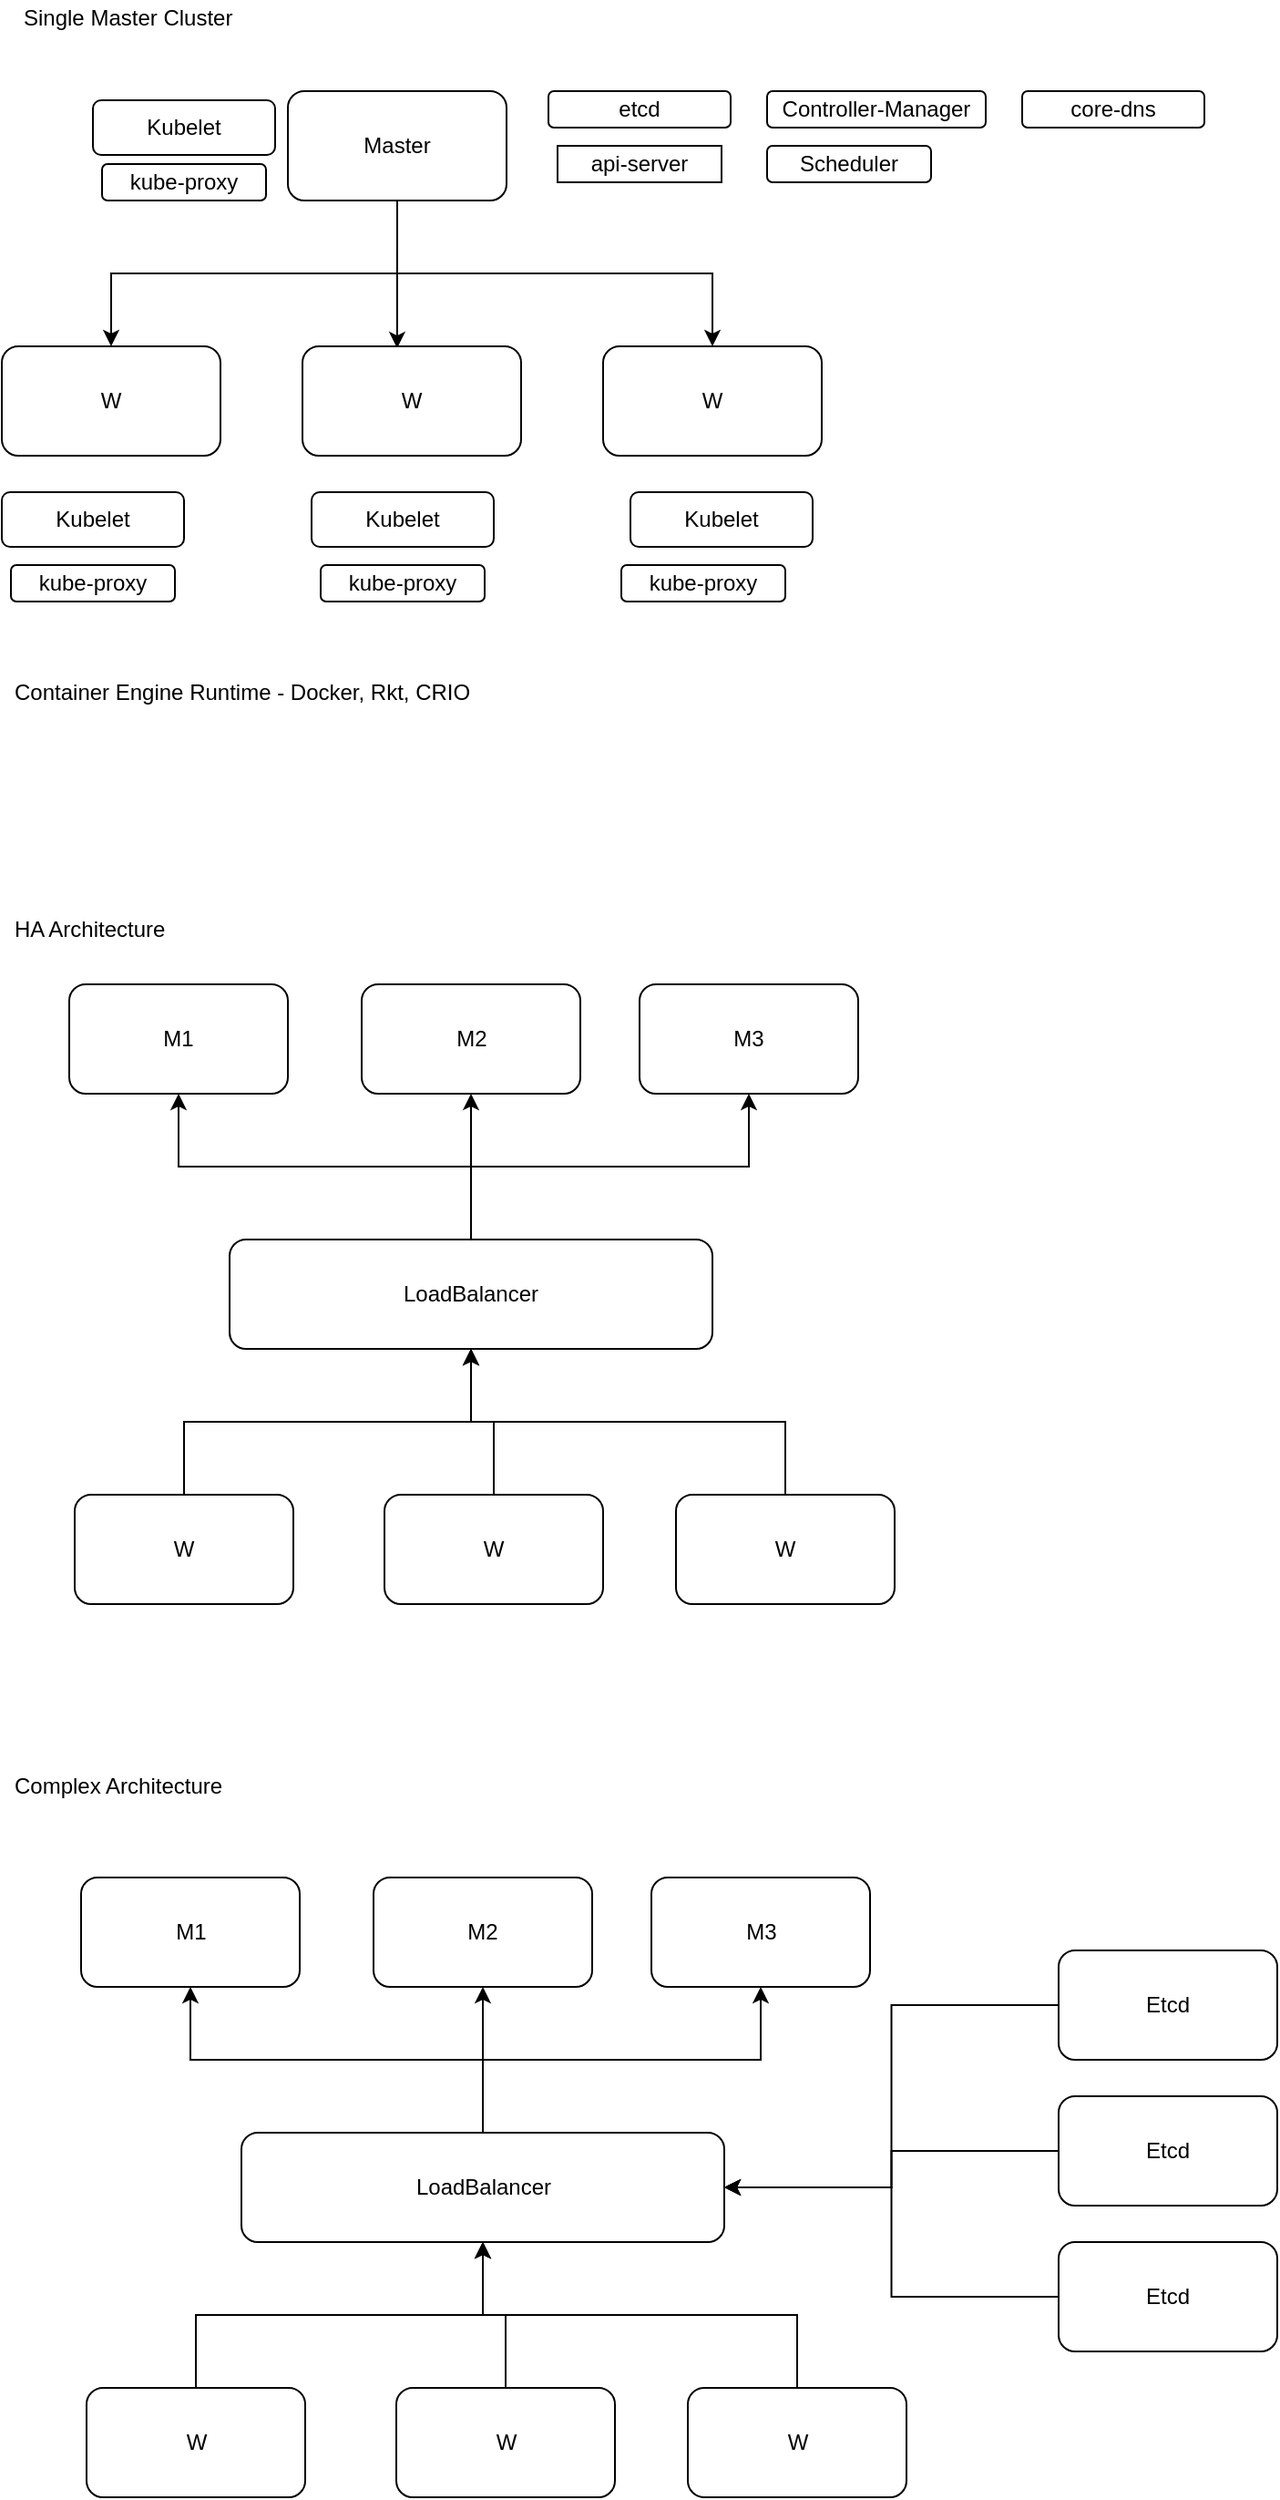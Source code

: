 <mxfile version="12.2.2" type="device" pages="7"><diagram id="U1jQwClVWYRjQP0AtU1A" name="physical-architecture"><mxGraphModel dx="1412" dy="1011" grid="1" gridSize="10" guides="1" tooltips="1" connect="1" arrows="1" fold="1" page="1" pageScale="1" pageWidth="850" pageHeight="1100" math="0" shadow="0"><root><mxCell id="0"/><mxCell id="1" parent="0"/><mxCell id="jeANtsasKxUDR_-pv4xG-6" style="edgeStyle=orthogonalEdgeStyle;rounded=0;orthogonalLoop=1;jettySize=auto;html=1;exitX=0.5;exitY=1;exitDx=0;exitDy=0;" parent="1" source="jeANtsasKxUDR_-pv4xG-1" target="jeANtsasKxUDR_-pv4xG-2" edge="1"><mxGeometry relative="1" as="geometry"/></mxCell><mxCell id="jeANtsasKxUDR_-pv4xG-7" style="edgeStyle=orthogonalEdgeStyle;rounded=0;orthogonalLoop=1;jettySize=auto;html=1;exitX=0.5;exitY=1;exitDx=0;exitDy=0;entryX=0.433;entryY=0.017;entryDx=0;entryDy=0;entryPerimeter=0;" parent="1" source="jeANtsasKxUDR_-pv4xG-1" target="jeANtsasKxUDR_-pv4xG-3" edge="1"><mxGeometry relative="1" as="geometry"/></mxCell><mxCell id="jeANtsasKxUDR_-pv4xG-8" style="edgeStyle=orthogonalEdgeStyle;rounded=0;orthogonalLoop=1;jettySize=auto;html=1;exitX=0.5;exitY=1;exitDx=0;exitDy=0;" parent="1" source="jeANtsasKxUDR_-pv4xG-1" target="jeANtsasKxUDR_-pv4xG-4" edge="1"><mxGeometry relative="1" as="geometry"/></mxCell><mxCell id="jeANtsasKxUDR_-pv4xG-1" value="Master" style="rounded=1;whiteSpace=wrap;html=1;" parent="1" vertex="1"><mxGeometry x="207" y="70" width="120" height="60" as="geometry"/></mxCell><mxCell id="jeANtsasKxUDR_-pv4xG-2" value="W" style="rounded=1;whiteSpace=wrap;html=1;" parent="1" vertex="1"><mxGeometry x="50" y="210" width="120" height="60" as="geometry"/></mxCell><mxCell id="jeANtsasKxUDR_-pv4xG-3" value="W" style="rounded=1;whiteSpace=wrap;html=1;" parent="1" vertex="1"><mxGeometry x="215" y="210" width="120" height="60" as="geometry"/></mxCell><mxCell id="jeANtsasKxUDR_-pv4xG-4" value="W" style="rounded=1;whiteSpace=wrap;html=1;" parent="1" vertex="1"><mxGeometry x="380" y="210" width="120" height="60" as="geometry"/></mxCell><mxCell id="jeANtsasKxUDR_-pv4xG-5" value="Single Master Cluster" style="text;html=1;resizable=0;points=[];autosize=1;align=left;verticalAlign=top;spacingTop=-4;" parent="1" vertex="1"><mxGeometry x="60" y="20" width="130" height="20" as="geometry"/></mxCell><mxCell id="jeANtsasKxUDR_-pv4xG-9" value="Container Engine Runtime - Docker, Rkt, CRIO" style="text;html=1;resizable=0;points=[];autosize=1;align=left;verticalAlign=top;spacingTop=-4;" parent="1" vertex="1"><mxGeometry x="55" y="390" width="270" height="20" as="geometry"/></mxCell><mxCell id="jeANtsasKxUDR_-pv4xG-10" value="etcd" style="rounded=1;whiteSpace=wrap;html=1;" parent="1" vertex="1"><mxGeometry x="350" y="70" width="100" height="20" as="geometry"/></mxCell><mxCell id="jeANtsasKxUDR_-pv4xG-11" value="api-server" style="rounded=1;whiteSpace=wrap;html=1;arcSize=0;" parent="1" vertex="1"><mxGeometry x="355" y="100" width="90" height="20" as="geometry"/></mxCell><mxCell id="jeANtsasKxUDR_-pv4xG-14" value="Controller-Manager" style="rounded=1;whiteSpace=wrap;html=1;" parent="1" vertex="1"><mxGeometry x="470" y="70" width="120" height="20" as="geometry"/></mxCell><mxCell id="jeANtsasKxUDR_-pv4xG-15" value="Scheduler" style="rounded=1;whiteSpace=wrap;html=1;" parent="1" vertex="1"><mxGeometry x="470" y="100" width="90" height="20" as="geometry"/></mxCell><mxCell id="jeANtsasKxUDR_-pv4xG-16" value="core-dns" style="rounded=1;whiteSpace=wrap;html=1;" parent="1" vertex="1"><mxGeometry x="610" y="70" width="100" height="20" as="geometry"/></mxCell><mxCell id="jeANtsasKxUDR_-pv4xG-18" value="Kubelet" style="rounded=1;whiteSpace=wrap;html=1;" parent="1" vertex="1"><mxGeometry x="50" y="290" width="100" height="30" as="geometry"/></mxCell><mxCell id="jeANtsasKxUDR_-pv4xG-19" value="Kubelet" style="rounded=1;whiteSpace=wrap;html=1;" parent="1" vertex="1"><mxGeometry x="220" y="290" width="100" height="30" as="geometry"/></mxCell><mxCell id="jeANtsasKxUDR_-pv4xG-20" value="Kubelet" style="rounded=1;whiteSpace=wrap;html=1;" parent="1" vertex="1"><mxGeometry x="395" y="290" width="100" height="30" as="geometry"/></mxCell><mxCell id="jeANtsasKxUDR_-pv4xG-21" value="Kubelet" style="rounded=1;whiteSpace=wrap;html=1;" parent="1" vertex="1"><mxGeometry x="100" y="75" width="100" height="30" as="geometry"/></mxCell><mxCell id="jeANtsasKxUDR_-pv4xG-22" value="kube-proxy" style="rounded=1;whiteSpace=wrap;html=1;" parent="1" vertex="1"><mxGeometry x="390" y="330" width="90" height="20" as="geometry"/></mxCell><mxCell id="jeANtsasKxUDR_-pv4xG-24" value="kube-proxy" style="rounded=1;whiteSpace=wrap;html=1;" parent="1" vertex="1"><mxGeometry x="225" y="330" width="90" height="20" as="geometry"/></mxCell><mxCell id="jeANtsasKxUDR_-pv4xG-25" value="kube-proxy" style="rounded=1;whiteSpace=wrap;html=1;" parent="1" vertex="1"><mxGeometry x="55" y="330" width="90" height="20" as="geometry"/></mxCell><mxCell id="jeANtsasKxUDR_-pv4xG-26" value="kube-proxy" style="rounded=1;whiteSpace=wrap;html=1;" parent="1" vertex="1"><mxGeometry x="105" y="110" width="90" height="20" as="geometry"/></mxCell><mxCell id="jeANtsasKxUDR_-pv4xG-28" value="HA Architecture" style="text;html=1;resizable=0;points=[];autosize=1;align=left;verticalAlign=top;spacingTop=-4;" parent="1" vertex="1"><mxGeometry x="55" y="520" width="100" height="20" as="geometry"/></mxCell><mxCell id="jeANtsasKxUDR_-pv4xG-29" value="M1" style="rounded=1;whiteSpace=wrap;html=1;" parent="1" vertex="1"><mxGeometry x="87" y="560" width="120" height="60" as="geometry"/></mxCell><mxCell id="jeANtsasKxUDR_-pv4xG-31" value="M2" style="rounded=1;whiteSpace=wrap;html=1;" parent="1" vertex="1"><mxGeometry x="247.5" y="560" width="120" height="60" as="geometry"/></mxCell><mxCell id="jeANtsasKxUDR_-pv4xG-32" value="M3" style="rounded=1;whiteSpace=wrap;html=1;" parent="1" vertex="1"><mxGeometry x="400" y="560" width="120" height="60" as="geometry"/></mxCell><mxCell id="jeANtsasKxUDR_-pv4xG-41" style="edgeStyle=orthogonalEdgeStyle;rounded=0;orthogonalLoop=1;jettySize=auto;html=1;exitX=0.5;exitY=0;exitDx=0;exitDy=0;entryX=0.5;entryY=1;entryDx=0;entryDy=0;" parent="1" source="jeANtsasKxUDR_-pv4xG-33" target="jeANtsasKxUDR_-pv4xG-29" edge="1"><mxGeometry relative="1" as="geometry"/></mxCell><mxCell id="jeANtsasKxUDR_-pv4xG-42" style="edgeStyle=orthogonalEdgeStyle;rounded=0;orthogonalLoop=1;jettySize=auto;html=1;exitX=0.5;exitY=0;exitDx=0;exitDy=0;" parent="1" source="jeANtsasKxUDR_-pv4xG-33" target="jeANtsasKxUDR_-pv4xG-31" edge="1"><mxGeometry relative="1" as="geometry"/></mxCell><mxCell id="jeANtsasKxUDR_-pv4xG-43" style="edgeStyle=orthogonalEdgeStyle;rounded=0;orthogonalLoop=1;jettySize=auto;html=1;exitX=0.5;exitY=0;exitDx=0;exitDy=0;" parent="1" source="jeANtsasKxUDR_-pv4xG-33" target="jeANtsasKxUDR_-pv4xG-32" edge="1"><mxGeometry relative="1" as="geometry"/></mxCell><mxCell id="jeANtsasKxUDR_-pv4xG-33" value="LoadBalancer" style="rounded=1;whiteSpace=wrap;html=1;" parent="1" vertex="1"><mxGeometry x="175" y="700" width="265" height="60" as="geometry"/></mxCell><mxCell id="jeANtsasKxUDR_-pv4xG-38" style="edgeStyle=orthogonalEdgeStyle;rounded=0;orthogonalLoop=1;jettySize=auto;html=1;exitX=0.5;exitY=0;exitDx=0;exitDy=0;entryX=0.5;entryY=1;entryDx=0;entryDy=0;" parent="1" source="jeANtsasKxUDR_-pv4xG-34" target="jeANtsasKxUDR_-pv4xG-33" edge="1"><mxGeometry relative="1" as="geometry"/></mxCell><mxCell id="jeANtsasKxUDR_-pv4xG-34" value="W" style="rounded=1;whiteSpace=wrap;html=1;" parent="1" vertex="1"><mxGeometry x="90" y="840" width="120" height="60" as="geometry"/></mxCell><mxCell id="jeANtsasKxUDR_-pv4xG-39" style="edgeStyle=orthogonalEdgeStyle;rounded=0;orthogonalLoop=1;jettySize=auto;html=1;exitX=0.5;exitY=0;exitDx=0;exitDy=0;" parent="1" source="jeANtsasKxUDR_-pv4xG-35" target="jeANtsasKxUDR_-pv4xG-33" edge="1"><mxGeometry relative="1" as="geometry"/></mxCell><mxCell id="jeANtsasKxUDR_-pv4xG-35" value="W" style="rounded=1;whiteSpace=wrap;html=1;" parent="1" vertex="1"><mxGeometry x="260" y="840" width="120" height="60" as="geometry"/></mxCell><mxCell id="jeANtsasKxUDR_-pv4xG-40" style="edgeStyle=orthogonalEdgeStyle;rounded=0;orthogonalLoop=1;jettySize=auto;html=1;exitX=0.5;exitY=0;exitDx=0;exitDy=0;" parent="1" source="jeANtsasKxUDR_-pv4xG-36" target="jeANtsasKxUDR_-pv4xG-33" edge="1"><mxGeometry relative="1" as="geometry"/></mxCell><mxCell id="jeANtsasKxUDR_-pv4xG-36" value="W" style="rounded=1;whiteSpace=wrap;html=1;" parent="1" vertex="1"><mxGeometry x="420" y="840" width="120" height="60" as="geometry"/></mxCell><mxCell id="jeANtsasKxUDR_-pv4xG-44" value="Complex Architecture" style="text;html=1;resizable=0;points=[];autosize=1;align=left;verticalAlign=top;spacingTop=-4;" parent="1" vertex="1"><mxGeometry x="55" y="990" width="130" height="20" as="geometry"/></mxCell><mxCell id="jeANtsasKxUDR_-pv4xG-45" value="M1" style="rounded=1;whiteSpace=wrap;html=1;" parent="1" vertex="1"><mxGeometry x="93.5" y="1050" width="120" height="60" as="geometry"/></mxCell><mxCell id="jeANtsasKxUDR_-pv4xG-46" value="M2" style="rounded=1;whiteSpace=wrap;html=1;" parent="1" vertex="1"><mxGeometry x="254" y="1050" width="120" height="60" as="geometry"/></mxCell><mxCell id="jeANtsasKxUDR_-pv4xG-47" value="M3" style="rounded=1;whiteSpace=wrap;html=1;" parent="1" vertex="1"><mxGeometry x="406.5" y="1050" width="120" height="60" as="geometry"/></mxCell><mxCell id="jeANtsasKxUDR_-pv4xG-48" style="edgeStyle=orthogonalEdgeStyle;rounded=0;orthogonalLoop=1;jettySize=auto;html=1;exitX=0.5;exitY=0;exitDx=0;exitDy=0;entryX=0.5;entryY=1;entryDx=0;entryDy=0;" parent="1" source="jeANtsasKxUDR_-pv4xG-51" target="jeANtsasKxUDR_-pv4xG-45" edge="1"><mxGeometry relative="1" as="geometry"/></mxCell><mxCell id="jeANtsasKxUDR_-pv4xG-49" style="edgeStyle=orthogonalEdgeStyle;rounded=0;orthogonalLoop=1;jettySize=auto;html=1;exitX=0.5;exitY=0;exitDx=0;exitDy=0;" parent="1" source="jeANtsasKxUDR_-pv4xG-51" target="jeANtsasKxUDR_-pv4xG-46" edge="1"><mxGeometry relative="1" as="geometry"/></mxCell><mxCell id="jeANtsasKxUDR_-pv4xG-50" style="edgeStyle=orthogonalEdgeStyle;rounded=0;orthogonalLoop=1;jettySize=auto;html=1;exitX=0.5;exitY=0;exitDx=0;exitDy=0;" parent="1" source="jeANtsasKxUDR_-pv4xG-51" target="jeANtsasKxUDR_-pv4xG-47" edge="1"><mxGeometry relative="1" as="geometry"/></mxCell><mxCell id="jeANtsasKxUDR_-pv4xG-51" value="LoadBalancer" style="rounded=1;whiteSpace=wrap;html=1;" parent="1" vertex="1"><mxGeometry x="181.5" y="1190" width="265" height="60" as="geometry"/></mxCell><mxCell id="jeANtsasKxUDR_-pv4xG-52" style="edgeStyle=orthogonalEdgeStyle;rounded=0;orthogonalLoop=1;jettySize=auto;html=1;exitX=0.5;exitY=0;exitDx=0;exitDy=0;entryX=0.5;entryY=1;entryDx=0;entryDy=0;" parent="1" source="jeANtsasKxUDR_-pv4xG-53" target="jeANtsasKxUDR_-pv4xG-51" edge="1"><mxGeometry relative="1" as="geometry"/></mxCell><mxCell id="jeANtsasKxUDR_-pv4xG-53" value="W" style="rounded=1;whiteSpace=wrap;html=1;" parent="1" vertex="1"><mxGeometry x="96.5" y="1330" width="120" height="60" as="geometry"/></mxCell><mxCell id="jeANtsasKxUDR_-pv4xG-54" style="edgeStyle=orthogonalEdgeStyle;rounded=0;orthogonalLoop=1;jettySize=auto;html=1;exitX=0.5;exitY=0;exitDx=0;exitDy=0;" parent="1" source="jeANtsasKxUDR_-pv4xG-55" target="jeANtsasKxUDR_-pv4xG-51" edge="1"><mxGeometry relative="1" as="geometry"/></mxCell><mxCell id="jeANtsasKxUDR_-pv4xG-55" value="W" style="rounded=1;whiteSpace=wrap;html=1;" parent="1" vertex="1"><mxGeometry x="266.5" y="1330" width="120" height="60" as="geometry"/></mxCell><mxCell id="jeANtsasKxUDR_-pv4xG-56" style="edgeStyle=orthogonalEdgeStyle;rounded=0;orthogonalLoop=1;jettySize=auto;html=1;exitX=0.5;exitY=0;exitDx=0;exitDy=0;" parent="1" source="jeANtsasKxUDR_-pv4xG-57" target="jeANtsasKxUDR_-pv4xG-51" edge="1"><mxGeometry relative="1" as="geometry"/></mxCell><mxCell id="jeANtsasKxUDR_-pv4xG-57" value="W" style="rounded=1;whiteSpace=wrap;html=1;" parent="1" vertex="1"><mxGeometry x="426.5" y="1330" width="120" height="60" as="geometry"/></mxCell><mxCell id="jeANtsasKxUDR_-pv4xG-87" style="edgeStyle=orthogonalEdgeStyle;rounded=0;orthogonalLoop=1;jettySize=auto;html=1;exitX=0;exitY=0.5;exitDx=0;exitDy=0;entryX=1;entryY=0.5;entryDx=0;entryDy=0;" parent="1" source="jeANtsasKxUDR_-pv4xG-58" target="jeANtsasKxUDR_-pv4xG-51" edge="1"><mxGeometry relative="1" as="geometry"/></mxCell><mxCell id="jeANtsasKxUDR_-pv4xG-58" value="Etcd" style="rounded=1;whiteSpace=wrap;html=1;" parent="1" vertex="1"><mxGeometry x="630" y="1090" width="120" height="60" as="geometry"/></mxCell><mxCell id="jeANtsasKxUDR_-pv4xG-88" style="edgeStyle=orthogonalEdgeStyle;rounded=0;orthogonalLoop=1;jettySize=auto;html=1;exitX=0;exitY=0.5;exitDx=0;exitDy=0;" parent="1" source="jeANtsasKxUDR_-pv4xG-85" target="jeANtsasKxUDR_-pv4xG-51" edge="1"><mxGeometry relative="1" as="geometry"/></mxCell><mxCell id="jeANtsasKxUDR_-pv4xG-85" value="Etcd" style="rounded=1;whiteSpace=wrap;html=1;" parent="1" vertex="1"><mxGeometry x="630" y="1170" width="120" height="60" as="geometry"/></mxCell><mxCell id="jeANtsasKxUDR_-pv4xG-89" style="edgeStyle=orthogonalEdgeStyle;rounded=0;orthogonalLoop=1;jettySize=auto;html=1;exitX=0;exitY=0.5;exitDx=0;exitDy=0;" parent="1" source="jeANtsasKxUDR_-pv4xG-86" target="jeANtsasKxUDR_-pv4xG-51" edge="1"><mxGeometry relative="1" as="geometry"/></mxCell><mxCell id="jeANtsasKxUDR_-pv4xG-86" value="Etcd" style="rounded=1;whiteSpace=wrap;html=1;" parent="1" vertex="1"><mxGeometry x="630" y="1250" width="120" height="60" as="geometry"/></mxCell></root></mxGraphModel></diagram><diagram id="xB7DmCg-5fymTu0DXa8h" name="app-architecture"><mxGraphModel dx="1666" dy="2014" grid="1" gridSize="10" guides="1" tooltips="1" connect="1" arrows="1" fold="1" page="1" pageScale="1" pageWidth="850" pageHeight="1100" math="0" shadow="0"><root><mxCell id="_npz8iQbwZ9Nmdloia-r-0"/><mxCell id="_npz8iQbwZ9Nmdloia-r-1" parent="_npz8iQbwZ9Nmdloia-r-0"/><mxCell id="FABRwLYJEvq8-LXF2BZD-0" value="" style="rounded=1;whiteSpace=wrap;html=1;" parent="_npz8iQbwZ9Nmdloia-r-1" vertex="1"><mxGeometry x="170" y="190" width="190" height="150" as="geometry"/></mxCell><mxCell id="FABRwLYJEvq8-LXF2BZD-1" value="" style="rounded=1;whiteSpace=wrap;html=1;" parent="_npz8iQbwZ9Nmdloia-r-1" vertex="1"><mxGeometry x="190" y="240" width="120" height="60" as="geometry"/></mxCell><mxCell id="FABRwLYJEvq8-LXF2BZD-2" value="" style="rounded=1;whiteSpace=wrap;html=1;" parent="_npz8iQbwZ9Nmdloia-r-1" vertex="1"><mxGeometry x="200" y="250" width="120" height="60" as="geometry"/></mxCell><mxCell id="FABRwLYJEvq8-LXF2BZD-3" value="Containers" style="rounded=1;whiteSpace=wrap;html=1;" parent="_npz8iQbwZ9Nmdloia-r-1" vertex="1"><mxGeometry x="210" y="260" width="120" height="60" as="geometry"/></mxCell><mxCell id="cDaN05vFBhqIDFcOEKGn-4" style="edgeStyle=orthogonalEdgeStyle;rounded=0;orthogonalLoop=1;jettySize=auto;html=1;exitX=0.5;exitY=1;exitDx=0;exitDy=0;" parent="_npz8iQbwZ9Nmdloia-r-1" source="cDaN05vFBhqIDFcOEKGn-0" target="FABRwLYJEvq8-LXF2BZD-0" edge="1"><mxGeometry relative="1" as="geometry"/></mxCell><mxCell id="cDaN05vFBhqIDFcOEKGn-5" style="edgeStyle=orthogonalEdgeStyle;rounded=0;orthogonalLoop=1;jettySize=auto;html=1;exitX=0.5;exitY=1;exitDx=0;exitDy=0;" parent="_npz8iQbwZ9Nmdloia-r-1" source="cDaN05vFBhqIDFcOEKGn-0" target="cDaN05vFBhqIDFcOEKGn-2" edge="1"><mxGeometry relative="1" as="geometry"/></mxCell><mxCell id="cDaN05vFBhqIDFcOEKGn-6" style="edgeStyle=orthogonalEdgeStyle;rounded=0;orthogonalLoop=1;jettySize=auto;html=1;exitX=0.5;exitY=1;exitDx=0;exitDy=0;" parent="_npz8iQbwZ9Nmdloia-r-1" source="cDaN05vFBhqIDFcOEKGn-0" target="cDaN05vFBhqIDFcOEKGn-3" edge="1"><mxGeometry relative="1" as="geometry"/></mxCell><mxCell id="cDaN05vFBhqIDFcOEKGn-0" value="Deployment&amp;nbsp;&lt;br&gt;replicas=3" style="rounded=1;whiteSpace=wrap;html=1;" parent="_npz8iQbwZ9Nmdloia-r-1" vertex="1"><mxGeometry x="210" y="-10" width="550" height="60" as="geometry"/></mxCell><mxCell id="cDaN05vFBhqIDFcOEKGn-1" value="Pod" style="text;html=1;resizable=0;points=[];autosize=1;align=left;verticalAlign=top;spacingTop=-4;" parent="_npz8iQbwZ9Nmdloia-r-1" vertex="1"><mxGeometry x="180" y="160" width="40" height="20" as="geometry"/></mxCell><mxCell id="cDaN05vFBhqIDFcOEKGn-2" value="" style="rounded=1;whiteSpace=wrap;html=1;" parent="_npz8iQbwZ9Nmdloia-r-1" vertex="1"><mxGeometry x="390" y="190" width="190" height="150" as="geometry"/></mxCell><mxCell id="cDaN05vFBhqIDFcOEKGn-3" value="" style="rounded=1;whiteSpace=wrap;html=1;" parent="_npz8iQbwZ9Nmdloia-r-1" vertex="1"><mxGeometry x="620" y="185" width="190" height="150" as="geometry"/></mxCell><mxCell id="cDaN05vFBhqIDFcOEKGn-7" value="app=java" style="text;html=1;resizable=0;points=[];autosize=1;align=left;verticalAlign=top;spacingTop=-4;" parent="_npz8iQbwZ9Nmdloia-r-1" vertex="1"><mxGeometry x="238" y="351" width="60" height="20" as="geometry"/></mxCell><mxCell id="cDaN05vFBhqIDFcOEKGn-8" value="app=java" style="text;html=1;resizable=0;points=[];autosize=1;align=left;verticalAlign=top;spacingTop=-4;" parent="_npz8iQbwZ9Nmdloia-r-1" vertex="1"><mxGeometry x="430" y="351" width="60" height="20" as="geometry"/></mxCell><mxCell id="cDaN05vFBhqIDFcOEKGn-9" value="app=java" style="text;html=1;resizable=0;points=[];autosize=1;align=left;verticalAlign=top;spacingTop=-4;" parent="_npz8iQbwZ9Nmdloia-r-1" vertex="1"><mxGeometry x="670" y="351" width="60" height="20" as="geometry"/></mxCell><mxCell id="cDaN05vFBhqIDFcOEKGn-17" style="edgeStyle=orthogonalEdgeStyle;rounded=0;orthogonalLoop=1;jettySize=auto;html=1;exitX=0.5;exitY=0;exitDx=0;exitDy=0;" parent="_npz8iQbwZ9Nmdloia-r-1" source="cDaN05vFBhqIDFcOEKGn-12" target="cDaN05vFBhqIDFcOEKGn-16" edge="1"><mxGeometry relative="1" as="geometry"/></mxCell><mxCell id="cDaN05vFBhqIDFcOEKGn-18" style="edgeStyle=orthogonalEdgeStyle;rounded=0;orthogonalLoop=1;jettySize=auto;html=1;exitX=0.5;exitY=0;exitDx=0;exitDy=0;" parent="_npz8iQbwZ9Nmdloia-r-1" source="cDaN05vFBhqIDFcOEKGn-12" target="FABRwLYJEvq8-LXF2BZD-0" edge="1"><mxGeometry relative="1" as="geometry"/></mxCell><mxCell id="cDaN05vFBhqIDFcOEKGn-19" style="edgeStyle=orthogonalEdgeStyle;rounded=0;orthogonalLoop=1;jettySize=auto;html=1;exitX=0.5;exitY=0;exitDx=0;exitDy=0;entryX=0.5;entryY=1;entryDx=0;entryDy=0;" parent="_npz8iQbwZ9Nmdloia-r-1" source="cDaN05vFBhqIDFcOEKGn-12" target="cDaN05vFBhqIDFcOEKGn-2" edge="1"><mxGeometry relative="1" as="geometry"/></mxCell><mxCell id="cDaN05vFBhqIDFcOEKGn-20" style="edgeStyle=orthogonalEdgeStyle;rounded=0;orthogonalLoop=1;jettySize=auto;html=1;exitX=0.5;exitY=0;exitDx=0;exitDy=0;entryX=0.5;entryY=1;entryDx=0;entryDy=0;" parent="_npz8iQbwZ9Nmdloia-r-1" source="cDaN05vFBhqIDFcOEKGn-12" target="cDaN05vFBhqIDFcOEKGn-3" edge="1"><mxGeometry relative="1" as="geometry"/></mxCell><mxCell id="cDaN05vFBhqIDFcOEKGn-12" value="Service" style="rounded=1;whiteSpace=wrap;html=1;" parent="_npz8iQbwZ9Nmdloia-r-1" vertex="1"><mxGeometry x="280" y="500" width="470" height="60" as="geometry"/></mxCell><mxCell id="cDaN05vFBhqIDFcOEKGn-14" value="Loadbalancer" style="text;html=1;resizable=0;points=[];autosize=1;align=left;verticalAlign=top;spacingTop=-4;" parent="_npz8iQbwZ9Nmdloia-r-1" vertex="1"><mxGeometry x="285" y="570" width="90" height="20" as="geometry"/></mxCell><mxCell id="cDaN05vFBhqIDFcOEKGn-15" value="listen to 80&lt;br&gt;Port forward 8080&lt;br&gt;pods that have the label app=java" style="text;html=1;resizable=0;points=[];autosize=1;align=left;verticalAlign=top;spacingTop=-4;" parent="_npz8iQbwZ9Nmdloia-r-1" vertex="1"><mxGeometry x="496" y="604" width="200" height="40" as="geometry"/></mxCell><mxCell id="cDaN05vFBhqIDFcOEKGn-16" value="Some other pod with app=java" style="rounded=1;whiteSpace=wrap;html=1;" parent="_npz8iQbwZ9Nmdloia-r-1" vertex="1"><mxGeometry x="20" y="371" width="190" height="150" as="geometry"/></mxCell><mxCell id="cDaN05vFBhqIDFcOEKGn-21" value="Namespace is a virtual cluster.&lt;br&gt;Only used for advanced usecases&lt;br&gt;Can give users access specifically for one namespace" style="text;html=1;resizable=0;points=[];autosize=1;align=left;verticalAlign=top;spacingTop=-4;" parent="_npz8iQbwZ9Nmdloia-r-1" vertex="1"><mxGeometry x="88" y="730" width="300" height="40" as="geometry"/></mxCell></root></mxGraphModel></diagram><diagram id="u3GfEEgFC6ze4qyGJXiY" name="deployments"><mxGraphModel dx="1666" dy="914" grid="1" gridSize="10" guides="1" tooltips="1" connect="1" arrows="1" fold="1" page="1" pageScale="1" pageWidth="850" pageHeight="1100" math="0" shadow="0"><root><mxCell id="hqThA0wKDrag-nfKIAPE-0"/><mxCell id="hqThA0wKDrag-nfKIAPE-1" parent="hqThA0wKDrag-nfKIAPE-0"/><mxCell id="hqThA0wKDrag-nfKIAPE-10" style="edgeStyle=orthogonalEdgeStyle;rounded=0;orthogonalLoop=1;jettySize=auto;html=1;exitX=0.5;exitY=1;exitDx=0;exitDy=0;" edge="1" parent="hqThA0wKDrag-nfKIAPE-1" source="hqThA0wKDrag-nfKIAPE-2" target="hqThA0wKDrag-nfKIAPE-9"><mxGeometry relative="1" as="geometry"/></mxCell><mxCell id="hqThA0wKDrag-nfKIAPE-2" value="Deployments" style="rounded=1;whiteSpace=wrap;html=1;" vertex="1" parent="hqThA0wKDrag-nfKIAPE-1"><mxGeometry x="215" y="50" width="510" height="100" as="geometry"/></mxCell><mxCell id="hqThA0wKDrag-nfKIAPE-3" value="P1" style="rounded=1;whiteSpace=wrap;html=1;" vertex="1" parent="hqThA0wKDrag-nfKIAPE-1"><mxGeometry x="250" y="580" width="120" height="60" as="geometry"/></mxCell><mxCell id="hqThA0wKDrag-nfKIAPE-6" value="P1" style="rounded=1;whiteSpace=wrap;html=1;" vertex="1" parent="hqThA0wKDrag-nfKIAPE-1"><mxGeometry x="410" y="580" width="120" height="60" as="geometry"/></mxCell><mxCell id="hqThA0wKDrag-nfKIAPE-7" value="P1" style="rounded=1;whiteSpace=wrap;html=1;" vertex="1" parent="hqThA0wKDrag-nfKIAPE-1"><mxGeometry x="560" y="580" width="120" height="60" as="geometry"/></mxCell><mxCell id="hqThA0wKDrag-nfKIAPE-11" style="edgeStyle=orthogonalEdgeStyle;rounded=0;orthogonalLoop=1;jettySize=auto;html=1;exitX=0.5;exitY=1;exitDx=0;exitDy=0;" edge="1" parent="hqThA0wKDrag-nfKIAPE-1" source="hqThA0wKDrag-nfKIAPE-9" target="hqThA0wKDrag-nfKIAPE-3"><mxGeometry relative="1" as="geometry"/></mxCell><mxCell id="hqThA0wKDrag-nfKIAPE-12" style="edgeStyle=orthogonalEdgeStyle;rounded=0;orthogonalLoop=1;jettySize=auto;html=1;exitX=0.5;exitY=1;exitDx=0;exitDy=0;entryX=0.5;entryY=0;entryDx=0;entryDy=0;" edge="1" parent="hqThA0wKDrag-nfKIAPE-1" source="hqThA0wKDrag-nfKIAPE-9" target="hqThA0wKDrag-nfKIAPE-6"><mxGeometry relative="1" as="geometry"/></mxCell><mxCell id="hqThA0wKDrag-nfKIAPE-13" style="edgeStyle=orthogonalEdgeStyle;rounded=0;orthogonalLoop=1;jettySize=auto;html=1;exitX=0.5;exitY=1;exitDx=0;exitDy=0;entryX=0.417;entryY=0;entryDx=0;entryDy=0;entryPerimeter=0;" edge="1" parent="hqThA0wKDrag-nfKIAPE-1" source="hqThA0wKDrag-nfKIAPE-9" target="hqThA0wKDrag-nfKIAPE-7"><mxGeometry relative="1" as="geometry"/></mxCell><mxCell id="hqThA0wKDrag-nfKIAPE-9" value="Replicaset" style="rounded=1;whiteSpace=wrap;html=1;" vertex="1" parent="hqThA0wKDrag-nfKIAPE-1"><mxGeometry x="190" y="250" width="120" height="60" as="geometry"/></mxCell><mxCell id="hqThA0wKDrag-nfKIAPE-14" value="Replicaset" style="rounded=1;whiteSpace=wrap;html=1;" vertex="1" parent="hqThA0wKDrag-nfKIAPE-1"><mxGeometry x="390" y="250" width="120" height="60" as="geometry"/></mxCell><mxCell id="hqThA0wKDrag-nfKIAPE-15" value="Replicaset" style="rounded=1;whiteSpace=wrap;html=1;" vertex="1" parent="hqThA0wKDrag-nfKIAPE-1"><mxGeometry x="605" y="250" width="120" height="60" as="geometry"/></mxCell></root></mxGraphModel></diagram><diagram id="D-d5XKrYYhkcgee3IrY4" name="services"><mxGraphModel dx="1412" dy="1011" grid="1" gridSize="10" guides="1" tooltips="1" connect="1" arrows="1" fold="1" page="1" pageScale="1" pageWidth="850" pageHeight="1100" math="0" shadow="0"><root><mxCell id="xos4DsIlK8hkUwEWTuwc-0"/><mxCell id="xos4DsIlK8hkUwEWTuwc-1" parent="xos4DsIlK8hkUwEWTuwc-0"/><mxCell id="00QScxG69kNklGglnHsz-2" style="edgeStyle=orthogonalEdgeStyle;rounded=0;orthogonalLoop=1;jettySize=auto;html=1;exitX=0.5;exitY=1;exitDx=0;exitDy=0;" parent="xos4DsIlK8hkUwEWTuwc-1" source="00QScxG69kNklGglnHsz-0" target="00QScxG69kNklGglnHsz-1" edge="1"><mxGeometry relative="1" as="geometry"/></mxCell><mxCell id="00QScxG69kNklGglnHsz-4" style="edgeStyle=orthogonalEdgeStyle;rounded=0;orthogonalLoop=1;jettySize=auto;html=1;exitX=0.5;exitY=1;exitDx=0;exitDy=0;" parent="xos4DsIlK8hkUwEWTuwc-1" source="00QScxG69kNklGglnHsz-0" target="00QScxG69kNklGglnHsz-3" edge="1"><mxGeometry relative="1" as="geometry"/></mxCell><mxCell id="00QScxG69kNklGglnHsz-0" value="Deployment" style="rounded=1;whiteSpace=wrap;html=1;" parent="xos4DsIlK8hkUwEWTuwc-1" vertex="1"><mxGeometry x="250" y="70" width="280" height="60" as="geometry"/></mxCell><mxCell id="00QScxG69kNklGglnHsz-1" value="P" style="rounded=1;whiteSpace=wrap;html=1;" parent="xos4DsIlK8hkUwEWTuwc-1" vertex="1"><mxGeometry x="240" y="270" width="120" height="60" as="geometry"/></mxCell><mxCell id="00QScxG69kNklGglnHsz-3" value="P" style="rounded=1;whiteSpace=wrap;html=1;" parent="xos4DsIlK8hkUwEWTuwc-1" vertex="1"><mxGeometry x="440" y="270" width="120" height="60" as="geometry"/></mxCell><mxCell id="00QScxG69kNklGglnHsz-7" style="edgeStyle=orthogonalEdgeStyle;rounded=0;orthogonalLoop=1;jettySize=auto;html=1;exitX=0.5;exitY=0;exitDx=0;exitDy=0;" parent="xos4DsIlK8hkUwEWTuwc-1" source="00QScxG69kNklGglnHsz-6" target="00QScxG69kNklGglnHsz-1" edge="1"><mxGeometry relative="1" as="geometry"/></mxCell><mxCell id="00QScxG69kNklGglnHsz-8" style="edgeStyle=orthogonalEdgeStyle;rounded=0;orthogonalLoop=1;jettySize=auto;html=1;exitX=0.5;exitY=0;exitDx=0;exitDy=0;" parent="xos4DsIlK8hkUwEWTuwc-1" source="00QScxG69kNklGglnHsz-6" target="00QScxG69kNklGglnHsz-3" edge="1"><mxGeometry relative="1" as="geometry"/></mxCell><mxCell id="00QScxG69kNklGglnHsz-6" value="Service" style="rounded=1;whiteSpace=wrap;html=1;" parent="xos4DsIlK8hkUwEWTuwc-1" vertex="1"><mxGeometry x="260" y="430" width="270" height="60" as="geometry"/></mxCell><mxCell id="00QScxG69kNklGglnHsz-9" value="app=nginx" style="text;html=1;resizable=0;points=[];autosize=1;align=left;verticalAlign=top;spacingTop=-4;" parent="xos4DsIlK8hkUwEWTuwc-1" vertex="1"><mxGeometry x="577" y="310" width="70" height="20" as="geometry"/></mxCell><mxCell id="00QScxG69kNklGglnHsz-10" value="app=nginx" style="text;html=1;resizable=0;points=[];autosize=1;align=left;verticalAlign=top;spacingTop=-4;" parent="xos4DsIlK8hkUwEWTuwc-1" vertex="1"><mxGeometry x="150" y="300" width="70" height="20" as="geometry"/></mxCell><mxCell id="00QScxG69kNklGglnHsz-11" value="incoming port 80&lt;br&gt;target-port 8080 (pod-port)&lt;br&gt;forward the traffic to all of the pods that have the label app=nginx" style="text;html=1;resizable=0;points=[];autosize=1;align=left;verticalAlign=top;spacingTop=-4;" parent="xos4DsIlK8hkUwEWTuwc-1" vertex="1"><mxGeometry x="319" y="509" width="360" height="40" as="geometry"/></mxCell><mxCell id="00QScxG69kNklGglnHsz-12" value="Role of the Service is LoadBalancing" style="text;html=1;resizable=0;points=[];autosize=1;align=left;verticalAlign=top;spacingTop=-4;" parent="xos4DsIlK8hkUwEWTuwc-1" vertex="1"><mxGeometry x="320" y="560" width="210" height="20" as="geometry"/></mxCell><mxCell id="00QScxG69kNklGglnHsz-13" value="3 types of services" style="text;html=1;resizable=0;points=[];autosize=1;align=left;verticalAlign=top;spacingTop=-4;" parent="xos4DsIlK8hkUwEWTuwc-1" vertex="1"><mxGeometry x="315" y="585.5" width="110" height="20" as="geometry"/></mxCell><mxCell id="00QScxG69kNklGglnHsz-14" value="1. ClusterIP" style="text;html=1;resizable=0;points=[];autosize=1;align=left;verticalAlign=top;spacingTop=-4;" parent="xos4DsIlK8hkUwEWTuwc-1" vertex="1"><mxGeometry x="349" y="642" width="80" height="20" as="geometry"/></mxCell><mxCell id="HXQWvv8FYJZEEFDOCdaw-0" value="Internal IP Address" style="text;html=1;resizable=0;points=[];autosize=1;align=left;verticalAlign=top;spacingTop=-4;" parent="xos4DsIlK8hkUwEWTuwc-1" vertex="1"><mxGeometry x="461" y="642" width="120" height="20" as="geometry"/></mxCell><mxCell id="HXQWvv8FYJZEEFDOCdaw-1" value="2. NodePort" style="text;html=1;resizable=0;points=[];autosize=1;align=left;verticalAlign=top;spacingTop=-4;" parent="xos4DsIlK8hkUwEWTuwc-1" vertex="1"><mxGeometry x="349" y="669" width="80" height="20" as="geometry"/></mxCell><mxCell id="znHIzqKOO1eREXX8ZvaX-3" style="edgeStyle=orthogonalEdgeStyle;rounded=0;orthogonalLoop=1;jettySize=auto;html=1;exitX=0.5;exitY=1;exitDx=0;exitDy=0;" parent="xos4DsIlK8hkUwEWTuwc-1" source="znHIzqKOO1eREXX8ZvaX-0" target="znHIzqKOO1eREXX8ZvaX-1" edge="1"><mxGeometry relative="1" as="geometry"/></mxCell><mxCell id="znHIzqKOO1eREXX8ZvaX-4" style="edgeStyle=orthogonalEdgeStyle;rounded=0;orthogonalLoop=1;jettySize=auto;html=1;exitX=0.5;exitY=1;exitDx=0;exitDy=0;" parent="xos4DsIlK8hkUwEWTuwc-1" source="znHIzqKOO1eREXX8ZvaX-0" target="znHIzqKOO1eREXX8ZvaX-2" edge="1"><mxGeometry relative="1" as="geometry"/></mxCell><mxCell id="znHIzqKOO1eREXX8ZvaX-0" value="M" style="rounded=1;whiteSpace=wrap;html=1;" parent="xos4DsIlK8hkUwEWTuwc-1" vertex="1"><mxGeometry x="30" y="730" width="120" height="60" as="geometry"/></mxCell><mxCell id="znHIzqKOO1eREXX8ZvaX-1" value="N" style="rounded=1;whiteSpace=wrap;html=1;" parent="xos4DsIlK8hkUwEWTuwc-1" vertex="1"><mxGeometry y="880" width="120" height="60" as="geometry"/></mxCell><mxCell id="znHIzqKOO1eREXX8ZvaX-2" value="N" style="rounded=1;whiteSpace=wrap;html=1;" parent="xos4DsIlK8hkUwEWTuwc-1" vertex="1"><mxGeometry x="150" y="880" width="120" height="60" as="geometry"/></mxCell><mxCell id="znHIzqKOO1eREXX8ZvaX-5" value="NodePort selected is 32201" style="text;html=1;resizable=0;points=[];autosize=1;align=left;verticalAlign=top;spacingTop=-4;" parent="xos4DsIlK8hkUwEWTuwc-1" vertex="1"><mxGeometry x="20" y="1050" width="160" height="20" as="geometry"/></mxCell><mxCell id="znHIzqKOO1eREXX8ZvaX-6" value="32201" style="text;html=1;resizable=0;points=[];autosize=1;align=left;verticalAlign=top;spacingTop=-4;" parent="xos4DsIlK8hkUwEWTuwc-1" vertex="1"><mxGeometry x="275" y="919" width="50" height="20" as="geometry"/></mxCell><mxCell id="znHIzqKOO1eREXX8ZvaX-7" value="32201" style="text;html=1;resizable=0;points=[];autosize=1;align=left;verticalAlign=top;spacingTop=-4;" parent="xos4DsIlK8hkUwEWTuwc-1" vertex="1"><mxGeometry x="36" y="956" width="50" height="20" as="geometry"/></mxCell><mxCell id="znHIzqKOO1eREXX8ZvaX-8" value="32201" style="text;html=1;resizable=0;points=[];autosize=1;align=left;verticalAlign=top;spacingTop=-4;" parent="xos4DsIlK8hkUwEWTuwc-1" vertex="1"><mxGeometry x="160" y="769" width="50" height="20" as="geometry"/></mxCell><mxCell id="znHIzqKOO1eREXX8ZvaX-9" value="192.168.1.10" style="text;html=1;resizable=0;points=[];autosize=1;align=left;verticalAlign=top;spacingTop=-4;" parent="xos4DsIlK8hkUwEWTuwc-1" vertex="1"><mxGeometry x="59" y="701" width="90" height="20" as="geometry"/></mxCell><mxCell id="znHIzqKOO1eREXX8ZvaX-10" value="192.168.1.11" style="text;html=1;resizable=0;points=[];autosize=1;align=left;verticalAlign=top;spacingTop=-4;" parent="xos4DsIlK8hkUwEWTuwc-1" vertex="1"><mxGeometry x="24" y="976" width="80" height="20" as="geometry"/></mxCell><mxCell id="znHIzqKOO1eREXX8ZvaX-11" value="192.168.1.12" style="text;html=1;resizable=0;points=[];autosize=1;align=left;verticalAlign=top;spacingTop=-4;" parent="xos4DsIlK8hkUwEWTuwc-1" vertex="1"><mxGeometry x="165" y="966" width="90" height="20" as="geometry"/></mxCell><mxCell id="znHIzqKOO1eREXX8ZvaX-12" value="LoadBalancer" style="rounded=1;whiteSpace=wrap;html=1;" parent="xos4DsIlK8hkUwEWTuwc-1" vertex="1"><mxGeometry x="311.5" y="789" width="155" height="60" as="geometry"/></mxCell><mxCell id="znHIzqKOO1eREXX8ZvaX-13" value="43.10.100.12" style="text;html=1;resizable=0;points=[];autosize=1;align=left;verticalAlign=top;spacingTop=-4;" parent="xos4DsIlK8hkUwEWTuwc-1" vertex="1"><mxGeometry x="384" y="860" width="90" height="20" as="geometry"/></mxCell><mxCell id="znHIzqKOO1eREXX8ZvaX-15" value="3. LoadBalancer" style="text;html=1;resizable=0;points=[];autosize=1;align=left;verticalAlign=top;spacingTop=-4;" parent="xos4DsIlK8hkUwEWTuwc-1" vertex="1"><mxGeometry x="345" y="698" width="100" height="20" as="geometry"/></mxCell><mxCell id="znHIzqKOO1eREXX8ZvaX-18" value="Specific to cloud only" style="text;html=1;resizable=0;points=[];autosize=1;align=left;verticalAlign=top;spacingTop=-4;" parent="xos4DsIlK8hkUwEWTuwc-1" vertex="1"><mxGeometry x="474" y="698" width="130" height="20" as="geometry"/></mxCell><mxCell id="1VWat-JFMNIBio-3ycZc-1" value="0. Headless Service" style="text;html=1;resizable=0;points=[];autosize=1;align=left;verticalAlign=top;spacingTop=-4;" vertex="1" parent="xos4DsIlK8hkUwEWTuwc-1"><mxGeometry x="346.5" y="614" width="120" height="20" as="geometry"/></mxCell></root></mxGraphModel></diagram><diagram id="DcRHRwNWs4iFgDMhRelT" name="volumes"><mxGraphModel dx="1426" dy="1025" grid="1" gridSize="10" guides="1" tooltips="1" connect="1" arrows="1" fold="1" page="1" pageScale="1" pageWidth="850" pageHeight="1100" math="0" shadow="0"><root><mxCell id="o4OiodFkBrS3Bk6Zdx5G-0"/><mxCell id="o4OiodFkBrS3Bk6Zdx5G-1" parent="o4OiodFkBrS3Bk6Zdx5G-0"/><mxCell id="o4OiodFkBrS3Bk6Zdx5G-2" value="" style="rounded=1;whiteSpace=wrap;html=1;" parent="o4OiodFkBrS3Bk6Zdx5G-1" vertex="1"><mxGeometry x="180" y="100" width="610" height="540" as="geometry"/></mxCell><mxCell id="o4OiodFkBrS3Bk6Zdx5G-9" style="edgeStyle=orthogonalEdgeStyle;rounded=0;orthogonalLoop=1;jettySize=auto;html=1;exitX=1;exitY=0.5;exitDx=0;exitDy=0;" parent="o4OiodFkBrS3Bk6Zdx5G-1" source="o4OiodFkBrS3Bk6Zdx5G-3" target="o4OiodFkBrS3Bk6Zdx5G-8" edge="1"><mxGeometry relative="1" as="geometry"/></mxCell><mxCell id="o4OiodFkBrS3Bk6Zdx5G-3" value="java app writes a text file&lt;br&gt;&lt;br&gt;/var/log/java.log" style="rounded=1;whiteSpace=wrap;html=1;" parent="o4OiodFkBrS3Bk6Zdx5G-1" vertex="1"><mxGeometry x="230" y="390" width="210" height="120" as="geometry"/></mxCell><mxCell id="o4OiodFkBrS3Bk6Zdx5G-10" style="edgeStyle=orthogonalEdgeStyle;rounded=0;orthogonalLoop=1;jettySize=auto;html=1;exitX=1;exitY=0.5;exitDx=0;exitDy=0;" parent="o4OiodFkBrS3Bk6Zdx5G-1" source="o4OiodFkBrS3Bk6Zdx5G-4" target="o4OiodFkBrS3Bk6Zdx5G-8" edge="1"><mxGeometry relative="1" as="geometry"/></mxCell><mxCell id="o4OiodFkBrS3Bk6Zdx5G-4" value="python app reads the text file and do some processing&lt;br&gt;&lt;br&gt;/var/app/java.log" style="rounded=1;whiteSpace=wrap;html=1;" parent="o4OiodFkBrS3Bk6Zdx5G-1" vertex="1"><mxGeometry x="230" y="220" width="210" height="100" as="geometry"/></mxCell><mxCell id="o4OiodFkBrS3Bk6Zdx5G-5" value="Pod" style="text;html=1;resizable=0;points=[];autosize=1;align=left;verticalAlign=top;spacingTop=-4;" parent="o4OiodFkBrS3Bk6Zdx5G-1" vertex="1"><mxGeometry x="210" y="60" width="40" height="20" as="geometry"/></mxCell><mxCell id="o4OiodFkBrS3Bk6Zdx5G-6" value="EmptyDir" style="text;html=1;resizable=0;points=[];autosize=1;align=left;verticalAlign=top;spacingTop=-4;" parent="o4OiodFkBrS3Bk6Zdx5G-1" vertex="1"><mxGeometry x="60" y="30" width="60" height="20" as="geometry"/></mxCell><mxCell id="o4OiodFkBrS3Bk6Zdx5G-8" value="Empty Space called EmptyDIR" style="whiteSpace=wrap;html=1;aspect=fixed;" parent="o4OiodFkBrS3Bk6Zdx5G-1" vertex="1"><mxGeometry x="570" y="310" width="180" height="180" as="geometry"/></mxCell><mxCell id="o4OiodFkBrS3Bk6Zdx5G-11" value="Sharing a file or folder between 2&amp;nbsp; containers running inside the same POD&lt;br&gt;" style="text;html=1;resizable=0;points=[];autosize=1;align=left;verticalAlign=top;spacingTop=-4;" parent="o4OiodFkBrS3Bk6Zdx5G-1" vertex="1"><mxGeometry x="64" y="682" width="410" height="20" as="geometry"/></mxCell><mxCell id="o4OiodFkBrS3Bk6Zdx5G-12" value="Data will not persist in case if the pod deletes" style="text;html=1;resizable=0;points=[];autosize=1;align=left;verticalAlign=top;spacingTop=-4;" parent="o4OiodFkBrS3Bk6Zdx5G-1" vertex="1"><mxGeometry x="70" y="710" width="260" height="20" as="geometry"/></mxCell><mxCell id="o4OiodFkBrS3Bk6Zdx5G-13" value="HostPath" style="text;html=1;resizable=0;points=[];autosize=1;align=left;verticalAlign=top;spacingTop=-4;" parent="o4OiodFkBrS3Bk6Zdx5G-1" vertex="1"><mxGeometry x="64" y="770" width="60" height="20" as="geometry"/></mxCell><mxCell id="o4OiodFkBrS3Bk6Zdx5G-14" value="" style="rounded=1;whiteSpace=wrap;html=1;" parent="o4OiodFkBrS3Bk6Zdx5G-1" vertex="1"><mxGeometry x="149" y="860" width="231" height="200" as="geometry"/></mxCell><mxCell id="o4OiodFkBrS3Bk6Zdx5G-15" value="wroker node 1" style="text;html=1;resizable=0;points=[];autosize=1;align=left;verticalAlign=top;spacingTop=-4;" parent="o4OiodFkBrS3Bk6Zdx5G-1" vertex="1"><mxGeometry x="186" y="832" width="90" height="20" as="geometry"/></mxCell><mxCell id="o4OiodFkBrS3Bk6Zdx5G-16" value="" style="rounded=1;whiteSpace=wrap;html=1;" parent="o4OiodFkBrS3Bk6Zdx5G-1" vertex="1"><mxGeometry x="429" y="860" width="231" height="200" as="geometry"/></mxCell><mxCell id="o4OiodFkBrS3Bk6Zdx5G-17" value="worker node 2" style="text;html=1;resizable=0;points=[];autosize=1;align=left;verticalAlign=top;spacingTop=-4;" parent="o4OiodFkBrS3Bk6Zdx5G-1" vertex="1"><mxGeometry x="460" y="832" width="90" height="20" as="geometry"/></mxCell><mxCell id="o4OiodFkBrS3Bk6Zdx5G-18" value="Pod 1" style="rounded=1;whiteSpace=wrap;html=1;" parent="o4OiodFkBrS3Bk6Zdx5G-1" vertex="1"><mxGeometry x="186" y="930" width="124" height="80" as="geometry"/></mxCell><mxCell id="o4OiodFkBrS3Bk6Zdx5G-19" value="NFS" style="text;html=1;resizable=0;points=[];autosize=1;align=left;verticalAlign=top;spacingTop=-4;" parent="o4OiodFkBrS3Bk6Zdx5G-1" vertex="1"><mxGeometry x="60" y="1140" width="40" height="20" as="geometry"/></mxCell><mxCell id="o4OiodFkBrS3Bk6Zdx5G-22" style="edgeStyle=orthogonalEdgeStyle;rounded=0;orthogonalLoop=1;jettySize=auto;html=1;exitX=1;exitY=0.5;exitDx=0;exitDy=0;" parent="o4OiodFkBrS3Bk6Zdx5G-1" source="o4OiodFkBrS3Bk6Zdx5G-20" target="o4OiodFkBrS3Bk6Zdx5G-21" edge="1"><mxGeometry relative="1" as="geometry"/></mxCell><mxCell id="o4OiodFkBrS3Bk6Zdx5G-20" value="Pod&amp;nbsp;" style="rounded=1;whiteSpace=wrap;html=1;" parent="o4OiodFkBrS3Bk6Zdx5G-1" vertex="1"><mxGeometry x="171" y="1190" width="120" height="60" as="geometry"/></mxCell><mxCell id="o4OiodFkBrS3Bk6Zdx5G-21" value="NFS Server" style="rounded=1;whiteSpace=wrap;html=1;" parent="o4OiodFkBrS3Bk6Zdx5G-1" vertex="1"><mxGeometry x="570" y="1155" width="150" height="130" as="geometry"/></mxCell><mxCell id="o4OiodFkBrS3Bk6Zdx5G-28" style="edgeStyle=orthogonalEdgeStyle;rounded=0;orthogonalLoop=1;jettySize=auto;html=1;exitX=0.5;exitY=0;exitDx=0;exitDy=0;" parent="o4OiodFkBrS3Bk6Zdx5G-1" source="o4OiodFkBrS3Bk6Zdx5G-23" target="o4OiodFkBrS3Bk6Zdx5G-27" edge="1"><mxGeometry relative="1" as="geometry"/></mxCell><mxCell id="o4OiodFkBrS3Bk6Zdx5G-30" style="edgeStyle=orthogonalEdgeStyle;rounded=0;orthogonalLoop=1;jettySize=auto;html=1;exitX=0.5;exitY=1;exitDx=0;exitDy=0;entryX=0.56;entryY=0;entryDx=0;entryDy=0;entryPerimeter=0;" parent="o4OiodFkBrS3Bk6Zdx5G-1" source="o4OiodFkBrS3Bk6Zdx5G-23" target="o4OiodFkBrS3Bk6Zdx5G-25" edge="1"><mxGeometry relative="1" as="geometry"/></mxCell><mxCell id="o4OiodFkBrS3Bk6Zdx5G-23" value="" style="rounded=1;whiteSpace=wrap;html=1;" parent="o4OiodFkBrS3Bk6Zdx5G-1" vertex="1"><mxGeometry x="250" y="1690" width="120" height="60" as="geometry"/></mxCell><mxCell id="o4OiodFkBrS3Bk6Zdx5G-24" value="PersistentVolume" style="text;html=1;resizable=0;points=[];autosize=1;align=left;verticalAlign=top;spacingTop=-4;" parent="o4OiodFkBrS3Bk6Zdx5G-1" vertex="1"><mxGeometry x="210" y="1660" width="110" height="20" as="geometry"/></mxCell><mxCell id="o4OiodFkBrS3Bk6Zdx5G-25" value="" style="rounded=1;whiteSpace=wrap;html=1;" parent="o4OiodFkBrS3Bk6Zdx5G-1" vertex="1"><mxGeometry x="171" y="1840" width="250" height="140" as="geometry"/></mxCell><mxCell id="o4OiodFkBrS3Bk6Zdx5G-26" value="PersistentVolumeClaim" style="text;html=1;resizable=0;points=[];autosize=1;align=left;verticalAlign=top;spacingTop=-4;" parent="o4OiodFkBrS3Bk6Zdx5G-1" vertex="1"><mxGeometry x="210" y="1890" width="140" height="20" as="geometry"/></mxCell><mxCell id="o4OiodFkBrS3Bk6Zdx5G-27" value="Google Disk" style="rounded=1;whiteSpace=wrap;html=1;" parent="o4OiodFkBrS3Bk6Zdx5G-1" vertex="1"><mxGeometry x="250" y="1510" width="120" height="60" as="geometry"/></mxCell><mxCell id="o4OiodFkBrS3Bk6Zdx5G-29" value="Azure Disk" style="rounded=1;whiteSpace=wrap;html=1;" parent="o4OiodFkBrS3Bk6Zdx5G-1" vertex="1"><mxGeometry x="485" y="1510" width="120" height="60" as="geometry"/></mxCell><mxCell id="o4OiodFkBrS3Bk6Zdx5G-31" value="" style="rounded=0;whiteSpace=wrap;html=1;" parent="o4OiodFkBrS3Bk6Zdx5G-1" vertex="1"><mxGeometry x="960" y="175" width="588" height="400" as="geometry"/></mxCell><mxCell id="o4OiodFkBrS3Bk6Zdx5G-39" style="edgeStyle=orthogonalEdgeStyle;rounded=0;orthogonalLoop=1;jettySize=auto;html=1;exitX=1;exitY=0.5;exitDx=0;exitDy=0;" parent="o4OiodFkBrS3Bk6Zdx5G-1" source="o4OiodFkBrS3Bk6Zdx5G-32" target="o4OiodFkBrS3Bk6Zdx5G-36" edge="1"><mxGeometry relative="1" as="geometry"/></mxCell><mxCell id="o4OiodFkBrS3Bk6Zdx5G-32" value="&lt;div style=&quot;background-color: rgb(255 , 255 , 255) ; font-family: &amp;#34;menlo&amp;#34; , &amp;#34;monaco&amp;#34; , &amp;#34;courier new&amp;#34; , monospace ; line-height: 18px ; white-space: pre&quot;&gt;&lt;span style=&quot;color: #0000ff&quot;&gt;init-file&lt;/span&gt;&lt;/div&gt;&lt;div style=&quot;background-color: rgb(255 , 255 , 255) ; font-family: &amp;#34;menlo&amp;#34; , &amp;#34;monaco&amp;#34; , &amp;#34;courier new&amp;#34; , monospace ; line-height: 18px ; white-space: pre&quot;&gt;&lt;span style=&quot;color: #0000ff&quot;&gt;write the file&lt;/span&gt;&lt;/div&gt;&lt;div style=&quot;background-color: rgb(255 , 255 , 255) ; font-family: &amp;#34;menlo&amp;#34; , &amp;#34;monaco&amp;#34; , &amp;#34;courier new&amp;#34; , monospace ; line-height: 18px ; white-space: pre&quot;&gt;&lt;span style=&quot;color: #0000ff&quot;&gt;/app/hello.txt&lt;/span&gt;&lt;/div&gt;" style="rounded=1;whiteSpace=wrap;html=1;" parent="o4OiodFkBrS3Bk6Zdx5G-1" vertex="1"><mxGeometry x="1039" y="225" width="150" height="110" as="geometry"/></mxCell><mxCell id="o4OiodFkBrS3Bk6Zdx5G-37" style="edgeStyle=orthogonalEdgeStyle;rounded=0;orthogonalLoop=1;jettySize=auto;html=1;exitX=1;exitY=0.5;exitDx=0;exitDy=0;" parent="o4OiodFkBrS3Bk6Zdx5G-1" source="o4OiodFkBrS3Bk6Zdx5G-33" target="o4OiodFkBrS3Bk6Zdx5G-36" edge="1"><mxGeometry relative="1" as="geometry"/></mxCell><mxCell id="o4OiodFkBrS3Bk6Zdx5G-33" value="&lt;div style=&quot;background-color: rgb(255 , 255 , 255) ; font-family: &amp;#34;menlo&amp;#34; , &amp;#34;monaco&amp;#34; , &amp;#34;courier new&amp;#34; , monospace ; line-height: 18px ; white-space: pre&quot;&gt;&lt;span style=&quot;color: #0000ff&quot;&gt;read-file&lt;/span&gt;&lt;/div&gt;&lt;div style=&quot;background-color: rgb(255 , 255 , 255) ; font-family: &amp;#34;menlo&amp;#34; , &amp;#34;monaco&amp;#34; , &amp;#34;courier new&amp;#34; , monospace ; line-height: 18px ; white-space: pre&quot;&gt;&lt;span style=&quot;color: #0000ff&quot;&gt;read the file&lt;/span&gt;&lt;/div&gt;&lt;div style=&quot;background-color: rgb(255 , 255 , 255) ; font-family: &amp;#34;menlo&amp;#34; , &amp;#34;monaco&amp;#34; , &amp;#34;courier new&amp;#34; , monospace ; line-height: 18px ; white-space: pre&quot;&gt;&lt;span style=&quot;color: #0000ff&quot;&gt;/app/hello.txt&lt;/span&gt;&lt;/div&gt;" style="rounded=1;whiteSpace=wrap;html=1;" parent="o4OiodFkBrS3Bk6Zdx5G-1" vertex="1"><mxGeometry x="1044" y="415" width="150" height="110" as="geometry"/></mxCell><mxCell id="o4OiodFkBrS3Bk6Zdx5G-36" value="temporary space in the pod" style="whiteSpace=wrap;html=1;aspect=fixed;" parent="o4OiodFkBrS3Bk6Zdx5G-1" vertex="1"><mxGeometry x="1329" y="295" width="170" height="170" as="geometry"/></mxCell><mxCell id="o4OiodFkBrS3Bk6Zdx5G-38" value="/app mounted" style="text;html=1;strokeColor=none;fillColor=none;align=center;verticalAlign=middle;whiteSpace=wrap;rounded=0;" parent="o4OiodFkBrS3Bk6Zdx5G-1" vertex="1"><mxGeometry x="1194" y="475" width="130" height="20" as="geometry"/></mxCell><mxCell id="o4OiodFkBrS3Bk6Zdx5G-40" value="/hello mounted" style="text;html=1;strokeColor=none;fillColor=none;align=center;verticalAlign=middle;whiteSpace=wrap;rounded=0;" parent="o4OiodFkBrS3Bk6Zdx5G-1" vertex="1"><mxGeometry x="1189" y="245" width="130" height="20" as="geometry"/></mxCell><mxCell id="o4OiodFkBrS3Bk6Zdx5G-41" value="hello.txt" style="text;html=1;strokeColor=none;fillColor=none;align=center;verticalAlign=middle;whiteSpace=wrap;rounded=0;" parent="o4OiodFkBrS3Bk6Zdx5G-1" vertex="1"><mxGeometry x="1359" y="415" width="130" height="20" as="geometry"/></mxCell><mxCell id="o4OiodFkBrS3Bk6Zdx5G-42" value="example" style="text;html=1;resizable=0;points=[];autosize=1;align=left;verticalAlign=top;spacingTop=-4;" parent="o4OiodFkBrS3Bk6Zdx5G-1" vertex="1"><mxGeometry x="970" y="120" width="60" height="20" as="geometry"/></mxCell><mxCell id="o4OiodFkBrS3Bk6Zdx5G-43" value="" style="whiteSpace=wrap;html=1;aspect=fixed;" parent="o4OiodFkBrS3Bk6Zdx5G-1" vertex="1"><mxGeometry x="930" y="880" width="310" height="310" as="geometry"/></mxCell><mxCell id="o4OiodFkBrS3Bk6Zdx5G-44" value="/var/log" style="text;html=1;strokeColor=none;fillColor=none;align=center;verticalAlign=middle;whiteSpace=wrap;rounded=0;" parent="o4OiodFkBrS3Bk6Zdx5G-1" vertex="1"><mxGeometry x="970" y="900" width="40" height="20" as="geometry"/></mxCell><mxCell id="o4OiodFkBrS3Bk6Zdx5G-48" value="" style="rounded=1;whiteSpace=wrap;html=1;" parent="o4OiodFkBrS3Bk6Zdx5G-1" vertex="1"><mxGeometry x="950" y="950" width="270" height="220" as="geometry"/></mxCell><mxCell id="o4OiodFkBrS3Bk6Zdx5G-49" value="Pod" style="text;html=1;strokeColor=none;fillColor=none;align=center;verticalAlign=middle;whiteSpace=wrap;rounded=0;" parent="o4OiodFkBrS3Bk6Zdx5G-1" vertex="1"><mxGeometry x="980" y="970" width="40" height="20" as="geometry"/></mxCell><mxCell id="o4OiodFkBrS3Bk6Zdx5G-50" value="" style="rounded=1;whiteSpace=wrap;html=1;" parent="o4OiodFkBrS3Bk6Zdx5G-1" vertex="1"><mxGeometry x="984" y="1035" width="120" height="60" as="geometry"/></mxCell><mxCell id="o4OiodFkBrS3Bk6Zdx5G-51" value="busybox container" style="text;html=1;strokeColor=none;fillColor=none;align=center;verticalAlign=middle;whiteSpace=wrap;rounded=0;" parent="o4OiodFkBrS3Bk6Zdx5G-1" vertex="1"><mxGeometry x="971" y="1010" width="136" height="20" as="geometry"/></mxCell><mxCell id="o4OiodFkBrS3Bk6Zdx5G-53" style="edgeStyle=orthogonalEdgeStyle;rounded=0;orthogonalLoop=1;jettySize=auto;html=1;exitX=0.5;exitY=0;exitDx=0;exitDy=0;entryX=0.5;entryY=1;entryDx=0;entryDy=0;" parent="o4OiodFkBrS3Bk6Zdx5G-1" source="o4OiodFkBrS3Bk6Zdx5G-52" target="o4OiodFkBrS3Bk6Zdx5G-44" edge="1"><mxGeometry relative="1" as="geometry"/></mxCell><mxCell id="o4OiodFkBrS3Bk6Zdx5G-52" value="logs-dir" style="whiteSpace=wrap;html=1;aspect=fixed;" parent="o4OiodFkBrS3Bk6Zdx5G-1" vertex="1"><mxGeometry x="1130" y="1010" width="80" height="80" as="geometry"/></mxCell><mxCell id="BLt440PO5ne2ERcUWVLd-0" value="storage classes" style="rounded=1;whiteSpace=wrap;html=1;" vertex="1" parent="o4OiodFkBrS3Bk6Zdx5G-1"><mxGeometry x="600" y="1750" width="120" height="60" as="geometry"/></mxCell><mxCell id="BLt440PO5ne2ERcUWVLd-1" value="ReadOnlyMany" style="text;html=1;resizable=0;points=[];autosize=1;align=left;verticalAlign=top;spacingTop=-4;" vertex="1" parent="o4OiodFkBrS3Bk6Zdx5G-1"><mxGeometry x="445" y="1645" width="100" height="20" as="geometry"/></mxCell><mxCell id="BLt440PO5ne2ERcUWVLd-2" value="ReadWriteOnce" style="text;html=1;resizable=0;points=[];autosize=1;align=left;verticalAlign=top;spacingTop=-4;" vertex="1" parent="o4OiodFkBrS3Bk6Zdx5G-1"><mxGeometry x="445" y="1670" width="100" height="20" as="geometry"/></mxCell><mxCell id="BLt440PO5ne2ERcUWVLd-3" value="ReadWriteMany" style="text;html=1;resizable=0;points=[];autosize=1;align=left;verticalAlign=top;spacingTop=-4;" vertex="1" parent="o4OiodFkBrS3Bk6Zdx5G-1"><mxGeometry x="445" y="1695" width="100" height="20" as="geometry"/></mxCell><mxCell id="BLt440PO5ne2ERcUWVLd-4" value="only supported by glusterfs, nfs, and cifs&lt;br&gt;" style="text;html=1;resizable=0;points=[];autosize=1;align=left;verticalAlign=top;spacingTop=-4;" vertex="1" parent="o4OiodFkBrS3Bk6Zdx5G-1"><mxGeometry x="560" y="1695" width="230" height="20" as="geometry"/></mxCell><mxCell id="BLt440PO5ne2ERcUWVLd-5" value="" style="rounded=1;whiteSpace=wrap;html=1;" vertex="1" parent="o4OiodFkBrS3Bk6Zdx5G-1"><mxGeometry x="900" y="1690" width="330" height="390" as="geometry"/></mxCell><mxCell id="BLt440PO5ne2ERcUWVLd-12" style="edgeStyle=orthogonalEdgeStyle;rounded=0;orthogonalLoop=1;jettySize=auto;html=1;exitX=1;exitY=0.5;exitDx=0;exitDy=0;" edge="1" parent="o4OiodFkBrS3Bk6Zdx5G-1" source="BLt440PO5ne2ERcUWVLd-6" target="BLt440PO5ne2ERcUWVLd-8"><mxGeometry relative="1" as="geometry"/></mxCell><mxCell id="BLt440PO5ne2ERcUWVLd-6" value="Container" style="rounded=1;whiteSpace=wrap;html=1;" vertex="1" parent="o4OiodFkBrS3Bk6Zdx5G-1"><mxGeometry x="940" y="1780" width="120" height="60" as="geometry"/></mxCell><mxCell id="BLt440PO5ne2ERcUWVLd-7" value="Pod" style="text;html=1;resizable=0;points=[];autosize=1;align=left;verticalAlign=top;spacingTop=-4;" vertex="1" parent="o4OiodFkBrS3Bk6Zdx5G-1"><mxGeometry x="931" y="1665" width="40" height="20" as="geometry"/></mxCell><mxCell id="BLt440PO5ne2ERcUWVLd-11" style="edgeStyle=orthogonalEdgeStyle;rounded=0;orthogonalLoop=1;jettySize=auto;html=1;exitX=0;exitY=0.5;exitDx=0;exitDy=0;" edge="1" parent="o4OiodFkBrS3Bk6Zdx5G-1" source="BLt440PO5ne2ERcUWVLd-8" target="o4OiodFkBrS3Bk6Zdx5G-25"><mxGeometry relative="1" as="geometry"/></mxCell><mxCell id="BLt440PO5ne2ERcUWVLd-8" value="pod-volume / Storage Block" style="rounded=1;whiteSpace=wrap;html=1;" vertex="1" parent="o4OiodFkBrS3Bk6Zdx5G-1"><mxGeometry x="1044" y="1910" width="150" height="120" as="geometry"/></mxCell><mxCell id="BLt440PO5ne2ERcUWVLd-13" value="mounts" style="text;html=1;resizable=0;points=[];autosize=1;align=left;verticalAlign=top;spacingTop=-4;" vertex="1" parent="o4OiodFkBrS3Bk6Zdx5G-1"><mxGeometry x="1130" y="1860" width="50" height="20" as="geometry"/></mxCell><mxCell id="BLt440PO5ne2ERcUWVLd-14" value="Persistent Volumes" style="text;html=1;resizable=0;points=[];autosize=1;align=left;verticalAlign=top;spacingTop=-4;" vertex="1" parent="o4OiodFkBrS3Bk6Zdx5G-1"><mxGeometry x="64" y="1460" width="120" height="20" as="geometry"/></mxCell><mxCell id="BLt440PO5ne2ERcUWVLd-15" value="Configmap" style="text;html=1;resizable=0;points=[];autosize=1;align=left;verticalAlign=top;spacingTop=-4;" vertex="1" parent="o4OiodFkBrS3Bk6Zdx5G-1"><mxGeometry x="85" y="2140" width="70" height="20" as="geometry"/></mxCell><mxCell id="BLt440PO5ne2ERcUWVLd-16" value="" style="rounded=1;whiteSpace=wrap;html=1;" vertex="1" parent="o4OiodFkBrS3Bk6Zdx5G-1"><mxGeometry x="94" y="2190" width="260" height="290" as="geometry"/></mxCell><mxCell id="BLt440PO5ne2ERcUWVLd-17" value="name=naga&lt;br&gt;country=us&lt;br&gt;mysql.properties=sdsadaspdsada &lt;br&gt;&amp;nbsp; &amp;nbsp; &amp;nbsp; &amp;nbsp; &amp;nbsp; &amp;nbsp; &amp;nbsp; &amp;nbsp; &amp;nbsp; &amp;nbsp; &amp;nbsp; &amp;nbsp; &amp;nbsp; &amp;nbsp; &amp;nbsp;asdasdas asdasasda" style="text;html=1;resizable=0;points=[];autosize=1;align=left;verticalAlign=top;spacingTop=-4;" vertex="1" parent="o4OiodFkBrS3Bk6Zdx5G-1"><mxGeometry x="120" y="2240" width="220" height="60" as="geometry"/></mxCell><mxCell id="BLt440PO5ne2ERcUWVLd-18" value="" style="rounded=1;whiteSpace=wrap;html=1;" vertex="1" parent="o4OiodFkBrS3Bk6Zdx5G-1"><mxGeometry x="790" y="2230" width="300" height="450" as="geometry"/></mxCell><mxCell id="BLt440PO5ne2ERcUWVLd-19" value="container" style="rounded=1;whiteSpace=wrap;html=1;" vertex="1" parent="o4OiodFkBrS3Bk6Zdx5G-1"><mxGeometry x="830" y="2360" width="120" height="60" as="geometry"/></mxCell><mxCell id="BLt440PO5ne2ERcUWVLd-20" value="Pod" style="text;html=1;resizable=0;points=[];autosize=1;align=left;verticalAlign=top;spacingTop=-4;" vertex="1" parent="o4OiodFkBrS3Bk6Zdx5G-1"><mxGeometry x="810" y="2200" width="40" height="20" as="geometry"/></mxCell><mxCell id="BLt440PO5ne2ERcUWVLd-22" style="edgeStyle=orthogonalEdgeStyle;rounded=0;orthogonalLoop=1;jettySize=auto;html=1;exitX=0;exitY=0.5;exitDx=0;exitDy=0;entryX=1;entryY=0.5;entryDx=0;entryDy=0;" edge="1" parent="o4OiodFkBrS3Bk6Zdx5G-1" source="BLt440PO5ne2ERcUWVLd-21" target="BLt440PO5ne2ERcUWVLd-16"><mxGeometry relative="1" as="geometry"/></mxCell><mxCell id="BLt440PO5ne2ERcUWVLd-25" style="edgeStyle=orthogonalEdgeStyle;rounded=0;orthogonalLoop=1;jettySize=auto;html=1;exitX=0.5;exitY=0;exitDx=0;exitDy=0;entryX=1;entryY=0.5;entryDx=0;entryDy=0;" edge="1" parent="o4OiodFkBrS3Bk6Zdx5G-1" source="BLt440PO5ne2ERcUWVLd-21" target="BLt440PO5ne2ERcUWVLd-19"><mxGeometry relative="1" as="geometry"/></mxCell><mxCell id="BLt440PO5ne2ERcUWVLd-21" value="storage-block" style="rounded=1;whiteSpace=wrap;html=1;" vertex="1" parent="o4OiodFkBrS3Bk6Zdx5G-1"><mxGeometry x="950" y="2520" width="120" height="60" as="geometry"/></mxCell><mxCell id="BLt440PO5ne2ERcUWVLd-23" value="mount as a directory" style="text;html=1;resizable=0;points=[];autosize=1;align=left;verticalAlign=top;spacingTop=-4;" vertex="1" parent="o4OiodFkBrS3Bk6Zdx5G-1"><mxGeometry x="460" y="2360" width="120" height="20" as="geometry"/></mxCell><mxCell id="BLt440PO5ne2ERcUWVLd-24" value="how the storage block is structured is,&lt;br&gt;&lt;br&gt;3 files created:&lt;br&gt;&lt;br&gt;1.name&lt;br&gt;2.country&lt;br&gt;3.mysql.properties" style="text;html=1;resizable=0;points=[];autosize=1;align=left;verticalAlign=top;spacingTop=-4;" vertex="1" parent="o4OiodFkBrS3Bk6Zdx5G-1"><mxGeometry x="1171" y="2540" width="220" height="100" as="geometry"/></mxCell></root></mxGraphModel></diagram><diagram id="pe_zZy0H1_-mK9hAmLQg" name="storage class"><mxGraphModel dx="1412" dy="1011" grid="1" gridSize="10" guides="1" tooltips="1" connect="1" arrows="1" fold="1" page="1" pageScale="1" pageWidth="850" pageHeight="1100" math="0" shadow="0"><root><mxCell id="XmljkRITbmbFqOjl2WCX-0"/><mxCell id="XmljkRITbmbFqOjl2WCX-1" parent="XmljkRITbmbFqOjl2WCX-0"/><mxCell id="XmljkRITbmbFqOjl2WCX-4" style="edgeStyle=orthogonalEdgeStyle;rounded=0;orthogonalLoop=1;jettySize=auto;html=1;exitX=0.5;exitY=1;exitDx=0;exitDy=0;" parent="XmljkRITbmbFqOjl2WCX-1" source="XmljkRITbmbFqOjl2WCX-2" target="XmljkRITbmbFqOjl2WCX-3" edge="1"><mxGeometry relative="1" as="geometry"/></mxCell><mxCell id="XmljkRITbmbFqOjl2WCX-2" value="Deployment" style="rounded=0;whiteSpace=wrap;html=1;" parent="XmljkRITbmbFqOjl2WCX-1" vertex="1"><mxGeometry x="100" y="140" width="120" height="60" as="geometry"/></mxCell><mxCell id="XmljkRITbmbFqOjl2WCX-3" value="" style="rounded=1;whiteSpace=wrap;html=1;" parent="XmljkRITbmbFqOjl2WCX-1" vertex="1"><mxGeometry x="90" y="300" width="260" height="180" as="geometry"/></mxCell><mxCell id="XmljkRITbmbFqOjl2WCX-10" style="edgeStyle=orthogonalEdgeStyle;rounded=0;orthogonalLoop=1;jettySize=auto;html=1;exitX=0;exitY=0.5;exitDx=0;exitDy=0;" parent="XmljkRITbmbFqOjl2WCX-1" source="XmljkRITbmbFqOjl2WCX-5" target="XmljkRITbmbFqOjl2WCX-7" edge="1"><mxGeometry relative="1" as="geometry"/></mxCell><mxCell id="XmljkRITbmbFqOjl2WCX-12" style="edgeStyle=orthogonalEdgeStyle;rounded=0;orthogonalLoop=1;jettySize=auto;html=1;exitX=1;exitY=0.5;exitDx=0;exitDy=0;" parent="XmljkRITbmbFqOjl2WCX-1" source="XmljkRITbmbFqOjl2WCX-5" target="XmljkRITbmbFqOjl2WCX-11" edge="1"><mxGeometry relative="1" as="geometry"/></mxCell><mxCell id="XmljkRITbmbFqOjl2WCX-5" value="PVC" style="rounded=1;whiteSpace=wrap;html=1;" parent="XmljkRITbmbFqOjl2WCX-1" vertex="1"><mxGeometry x="540" y="330" width="120" height="60" as="geometry"/></mxCell><mxCell id="XmljkRITbmbFqOjl2WCX-6" value="Container" style="rounded=1;whiteSpace=wrap;html=1;" parent="XmljkRITbmbFqOjl2WCX-1" vertex="1"><mxGeometry x="100" y="345" width="90" height="25" as="geometry"/></mxCell><mxCell id="XmljkRITbmbFqOjl2WCX-9" style="edgeStyle=orthogonalEdgeStyle;rounded=0;orthogonalLoop=1;jettySize=auto;html=1;exitX=0;exitY=0.5;exitDx=0;exitDy=0;entryX=1;entryY=0.5;entryDx=0;entryDy=0;" parent="XmljkRITbmbFqOjl2WCX-1" source="XmljkRITbmbFqOjl2WCX-7" target="XmljkRITbmbFqOjl2WCX-6" edge="1"><mxGeometry relative="1" as="geometry"/></mxCell><mxCell id="XmljkRITbmbFqOjl2WCX-7" value="storage" style="ellipse;whiteSpace=wrap;html=1;" parent="XmljkRITbmbFqOjl2WCX-1" vertex="1"><mxGeometry x="260" y="357.5" width="70" height="53" as="geometry"/></mxCell><mxCell id="XmljkRITbmbFqOjl2WCX-16" style="edgeStyle=orthogonalEdgeStyle;rounded=0;orthogonalLoop=1;jettySize=auto;html=1;exitX=0.5;exitY=0;exitDx=0;exitDy=0;entryX=1;entryY=0.5;entryDx=0;entryDy=0;" parent="XmljkRITbmbFqOjl2WCX-1" source="XmljkRITbmbFqOjl2WCX-11" target="XmljkRITbmbFqOjl2WCX-15" edge="1"><mxGeometry relative="1" as="geometry"/></mxCell><mxCell id="XmljkRITbmbFqOjl2WCX-19" style="edgeStyle=orthogonalEdgeStyle;rounded=0;orthogonalLoop=1;jettySize=auto;html=1;exitX=0;exitY=0.5;exitDx=0;exitDy=0;entryX=1;entryY=0.5;entryDx=0;entryDy=0;" parent="XmljkRITbmbFqOjl2WCX-1" source="XmljkRITbmbFqOjl2WCX-11" target="XmljkRITbmbFqOjl2WCX-17" edge="1"><mxGeometry relative="1" as="geometry"/></mxCell><mxCell id="XmljkRITbmbFqOjl2WCX-11" value="Storage Class" style="rounded=1;whiteSpace=wrap;html=1;" parent="XmljkRITbmbFqOjl2WCX-1" vertex="1"><mxGeometry x="770" y="220" width="120" height="60" as="geometry"/></mxCell><mxCell id="XmljkRITbmbFqOjl2WCX-13" value="30Gb" style="text;html=1;resizable=0;points=[];autosize=1;align=left;verticalAlign=top;spacingTop=-4;" parent="XmljkRITbmbFqOjl2WCX-1" vertex="1"><mxGeometry x="584" y="412" width="40" height="20" as="geometry"/></mxCell><mxCell id="XmljkRITbmbFqOjl2WCX-18" style="edgeStyle=orthogonalEdgeStyle;rounded=0;orthogonalLoop=1;jettySize=auto;html=1;exitX=0.5;exitY=1;exitDx=0;exitDy=0;entryX=0.5;entryY=0;entryDx=0;entryDy=0;" parent="XmljkRITbmbFqOjl2WCX-1" source="XmljkRITbmbFqOjl2WCX-15" target="XmljkRITbmbFqOjl2WCX-17" edge="1"><mxGeometry relative="1" as="geometry"/></mxCell><mxCell id="XmljkRITbmbFqOjl2WCX-15" value="Physical Disk" style="shape=process;whiteSpace=wrap;html=1;backgroundOutline=1;" parent="XmljkRITbmbFqOjl2WCX-1" vertex="1"><mxGeometry x="540" y="20" width="120" height="60" as="geometry"/></mxCell><mxCell id="XmljkRITbmbFqOjl2WCX-22" style="edgeStyle=orthogonalEdgeStyle;rounded=0;orthogonalLoop=1;jettySize=auto;html=1;exitX=0.5;exitY=1;exitDx=0;exitDy=0;entryX=0.5;entryY=0;entryDx=0;entryDy=0;" parent="XmljkRITbmbFqOjl2WCX-1" source="XmljkRITbmbFqOjl2WCX-17" target="XmljkRITbmbFqOjl2WCX-5" edge="1"><mxGeometry relative="1" as="geometry"/></mxCell><mxCell id="XmljkRITbmbFqOjl2WCX-17" value="PV" style="rounded=1;whiteSpace=wrap;html=1;" parent="XmljkRITbmbFqOjl2WCX-1" vertex="1"><mxGeometry x="540" y="170" width="120" height="60" as="geometry"/></mxCell><mxCell id="XmljkRITbmbFqOjl2WCX-20" value="creates" style="text;html=1;resizable=0;points=[];autosize=1;align=left;verticalAlign=top;spacingTop=-4;" parent="XmljkRITbmbFqOjl2WCX-1" vertex="1"><mxGeometry x="738" y="180" width="50" height="20" as="geometry"/></mxCell><mxCell id="XmljkRITbmbFqOjl2WCX-21" value="creates" style="text;html=1;resizable=0;points=[];autosize=1;align=left;verticalAlign=top;spacingTop=-4;" parent="XmljkRITbmbFqOjl2WCX-1" vertex="1"><mxGeometry x="880" y="180" width="50" height="20" as="geometry"/></mxCell></root></mxGraphModel></diagram><diagram id="SvMpec6363G6lcVUlcvo" name="statefulsets"><mxGraphModel dx="1412" dy="1011" grid="1" gridSize="10" guides="1" tooltips="1" connect="1" arrows="1" fold="1" page="1" pageScale="1" pageWidth="850" pageHeight="1100" math="0" shadow="0"><root><mxCell id="pWws3C5eyKRzqiwU7eM_-0"/><mxCell id="pWws3C5eyKRzqiwU7eM_-1" parent="pWws3C5eyKRzqiwU7eM_-0"/><mxCell id="pWws3C5eyKRzqiwU7eM_-4" style="edgeStyle=orthogonalEdgeStyle;rounded=0;orthogonalLoop=1;jettySize=auto;html=1;exitX=0.5;exitY=1;exitDx=0;exitDy=0;" edge="1" parent="pWws3C5eyKRzqiwU7eM_-1" source="pWws3C5eyKRzqiwU7eM_-2" target="pWws3C5eyKRzqiwU7eM_-3"><mxGeometry relative="1" as="geometry"/></mxCell><mxCell id="pWws3C5eyKRzqiwU7eM_-15" style="edgeStyle=orthogonalEdgeStyle;rounded=0;orthogonalLoop=1;jettySize=auto;html=1;exitX=0.5;exitY=1;exitDx=0;exitDy=0;" edge="1" parent="pWws3C5eyKRzqiwU7eM_-1" source="pWws3C5eyKRzqiwU7eM_-2" target="pWws3C5eyKRzqiwU7eM_-12"><mxGeometry relative="1" as="geometry"/></mxCell><mxCell id="pWws3C5eyKRzqiwU7eM_-2" value="Deployment" style="rounded=1;whiteSpace=wrap;html=1;" vertex="1" parent="pWws3C5eyKRzqiwU7eM_-1"><mxGeometry x="110" y="100" width="120" height="60" as="geometry"/></mxCell><mxCell id="pWws3C5eyKRzqiwU7eM_-6" style="edgeStyle=orthogonalEdgeStyle;rounded=0;orthogonalLoop=1;jettySize=auto;html=1;exitX=1;exitY=0.5;exitDx=0;exitDy=0;" edge="1" parent="pWws3C5eyKRzqiwU7eM_-1" source="pWws3C5eyKRzqiwU7eM_-3" target="pWws3C5eyKRzqiwU7eM_-5"><mxGeometry relative="1" as="geometry"/></mxCell><mxCell id="pWws3C5eyKRzqiwU7eM_-3" value="Pod" style="rounded=1;whiteSpace=wrap;html=1;" vertex="1" parent="pWws3C5eyKRzqiwU7eM_-1"><mxGeometry x="60" y="280" width="80" height="60" as="geometry"/></mxCell><mxCell id="pWws3C5eyKRzqiwU7eM_-9" style="edgeStyle=orthogonalEdgeStyle;rounded=0;orthogonalLoop=1;jettySize=auto;html=1;exitX=0.5;exitY=0;exitDx=0;exitDy=0;entryX=0.5;entryY=1;entryDx=0;entryDy=0;" edge="1" parent="pWws3C5eyKRzqiwU7eM_-1" source="pWws3C5eyKRzqiwU7eM_-5" target="pWws3C5eyKRzqiwU7eM_-8"><mxGeometry relative="1" as="geometry"/></mxCell><mxCell id="pWws3C5eyKRzqiwU7eM_-5" value="PVC" style="rounded=1;whiteSpace=wrap;html=1;" vertex="1" parent="pWws3C5eyKRzqiwU7eM_-1"><mxGeometry x="480" y="300" width="120" height="60" as="geometry"/></mxCell><mxCell id="pWws3C5eyKRzqiwU7eM_-7" value="RWO" style="text;html=1;resizable=0;points=[];autosize=1;align=left;verticalAlign=top;spacingTop=-4;" vertex="1" parent="pWws3C5eyKRzqiwU7eM_-1"><mxGeometry x="310" y="340" width="40" height="20" as="geometry"/></mxCell><mxCell id="pWws3C5eyKRzqiwU7eM_-11" style="edgeStyle=orthogonalEdgeStyle;rounded=0;orthogonalLoop=1;jettySize=auto;html=1;exitX=0.5;exitY=0;exitDx=0;exitDy=0;" edge="1" parent="pWws3C5eyKRzqiwU7eM_-1" source="pWws3C5eyKRzqiwU7eM_-8" target="pWws3C5eyKRzqiwU7eM_-10"><mxGeometry relative="1" as="geometry"/></mxCell><mxCell id="pWws3C5eyKRzqiwU7eM_-8" value="PV" style="rounded=1;whiteSpace=wrap;html=1;" vertex="1" parent="pWws3C5eyKRzqiwU7eM_-1"><mxGeometry x="620" y="150" width="120" height="60" as="geometry"/></mxCell><mxCell id="pWws3C5eyKRzqiwU7eM_-10" value="Google Disk" style="rounded=1;whiteSpace=wrap;html=1;" vertex="1" parent="pWws3C5eyKRzqiwU7eM_-1"><mxGeometry x="620" y="20" width="120" height="60" as="geometry"/></mxCell><mxCell id="pWws3C5eyKRzqiwU7eM_-13" style="edgeStyle=orthogonalEdgeStyle;rounded=0;orthogonalLoop=1;jettySize=auto;html=1;exitX=1;exitY=0.5;exitDx=0;exitDy=0;entryX=0;entryY=0.5;entryDx=0;entryDy=0;dashed=1;" edge="1" parent="pWws3C5eyKRzqiwU7eM_-1" source="pWws3C5eyKRzqiwU7eM_-12" target="pWws3C5eyKRzqiwU7eM_-5"><mxGeometry relative="1" as="geometry"/></mxCell><mxCell id="pWws3C5eyKRzqiwU7eM_-12" value="Pod" style="rounded=1;whiteSpace=wrap;html=1;" vertex="1" parent="pWws3C5eyKRzqiwU7eM_-1"><mxGeometry x="310" y="200" width="80" height="60" as="geometry"/></mxCell><mxCell id="pWws3C5eyKRzqiwU7eM_-14" value="RWO" style="text;html=1;resizable=0;points=[];autosize=1;align=left;verticalAlign=top;spacingTop=-4;" vertex="1" parent="pWws3C5eyKRzqiwU7eM_-1"><mxGeometry x="400" y="270" width="40" height="20" as="geometry"/></mxCell><mxCell id="pWws3C5eyKRzqiwU7eM_-16" style="edgeStyle=orthogonalEdgeStyle;rounded=0;orthogonalLoop=1;jettySize=auto;html=1;exitX=0.5;exitY=1;exitDx=0;exitDy=0;" edge="1" parent="pWws3C5eyKRzqiwU7eM_-1" source="pWws3C5eyKRzqiwU7eM_-18" target="pWws3C5eyKRzqiwU7eM_-20"><mxGeometry relative="1" as="geometry"/></mxCell><mxCell id="pWws3C5eyKRzqiwU7eM_-32" style="edgeStyle=orthogonalEdgeStyle;rounded=0;orthogonalLoop=1;jettySize=auto;html=1;exitX=0.5;exitY=1;exitDx=0;exitDy=0;dashed=1;" edge="1" parent="pWws3C5eyKRzqiwU7eM_-1" source="pWws3C5eyKRzqiwU7eM_-18" target="pWws3C5eyKRzqiwU7eM_-30"><mxGeometry relative="1" as="geometry"/></mxCell><mxCell id="pWws3C5eyKRzqiwU7eM_-18" value="Deployment" style="rounded=1;whiteSpace=wrap;html=1;" vertex="1" parent="pWws3C5eyKRzqiwU7eM_-1"><mxGeometry x="80" y="410" width="120" height="60" as="geometry"/></mxCell><mxCell id="pWws3C5eyKRzqiwU7eM_-19" style="edgeStyle=orthogonalEdgeStyle;rounded=0;orthogonalLoop=1;jettySize=auto;html=1;exitX=1;exitY=0.5;exitDx=0;exitDy=0;" edge="1" parent="pWws3C5eyKRzqiwU7eM_-1" source="pWws3C5eyKRzqiwU7eM_-20" target="pWws3C5eyKRzqiwU7eM_-22"><mxGeometry relative="1" as="geometry"/></mxCell><mxCell id="pWws3C5eyKRzqiwU7eM_-20" value="Pod" style="rounded=1;whiteSpace=wrap;html=1;" vertex="1" parent="pWws3C5eyKRzqiwU7eM_-1"><mxGeometry x="60" y="700" width="80" height="60" as="geometry"/></mxCell><mxCell id="pWws3C5eyKRzqiwU7eM_-21" style="edgeStyle=orthogonalEdgeStyle;rounded=0;orthogonalLoop=1;jettySize=auto;html=1;exitX=0.5;exitY=0;exitDx=0;exitDy=0;entryX=0.5;entryY=1;entryDx=0;entryDy=0;" edge="1" parent="pWws3C5eyKRzqiwU7eM_-1" source="pWws3C5eyKRzqiwU7eM_-22" target="pWws3C5eyKRzqiwU7eM_-25"><mxGeometry relative="1" as="geometry"/></mxCell><mxCell id="pWws3C5eyKRzqiwU7eM_-22" value="PVC" style="rounded=1;whiteSpace=wrap;html=1;" vertex="1" parent="pWws3C5eyKRzqiwU7eM_-1"><mxGeometry x="470" y="700" width="120" height="60" as="geometry"/></mxCell><mxCell id="pWws3C5eyKRzqiwU7eM_-23" value="RWO" style="text;html=1;resizable=0;points=[];autosize=1;align=left;verticalAlign=top;spacingTop=-4;" vertex="1" parent="pWws3C5eyKRzqiwU7eM_-1"><mxGeometry x="300" y="740" width="40" height="20" as="geometry"/></mxCell><mxCell id="pWws3C5eyKRzqiwU7eM_-24" style="edgeStyle=orthogonalEdgeStyle;rounded=0;orthogonalLoop=1;jettySize=auto;html=1;exitX=0.5;exitY=0;exitDx=0;exitDy=0;" edge="1" parent="pWws3C5eyKRzqiwU7eM_-1" source="pWws3C5eyKRzqiwU7eM_-25" target="pWws3C5eyKRzqiwU7eM_-26"><mxGeometry relative="1" as="geometry"/></mxCell><mxCell id="pWws3C5eyKRzqiwU7eM_-25" value="PV" style="rounded=1;whiteSpace=wrap;html=1;" vertex="1" parent="pWws3C5eyKRzqiwU7eM_-1"><mxGeometry x="610" y="550" width="120" height="60" as="geometry"/></mxCell><mxCell id="pWws3C5eyKRzqiwU7eM_-26" value="Google Disk" style="rounded=1;whiteSpace=wrap;html=1;" vertex="1" parent="pWws3C5eyKRzqiwU7eM_-1"><mxGeometry x="610" y="420" width="120" height="60" as="geometry"/></mxCell><mxCell id="pWws3C5eyKRzqiwU7eM_-33" style="edgeStyle=orthogonalEdgeStyle;rounded=0;orthogonalLoop=1;jettySize=auto;html=1;exitX=0.5;exitY=1;exitDx=0;exitDy=0;entryX=0;entryY=0.5;entryDx=0;entryDy=0;dashed=1;" edge="1" parent="pWws3C5eyKRzqiwU7eM_-1" source="pWws3C5eyKRzqiwU7eM_-30" target="pWws3C5eyKRzqiwU7eM_-22"><mxGeometry relative="1" as="geometry"/></mxCell><mxCell id="pWws3C5eyKRzqiwU7eM_-30" value="Pod v2" style="rounded=1;whiteSpace=wrap;html=1;" vertex="1" parent="pWws3C5eyKRzqiwU7eM_-1"><mxGeometry x="270" y="590" width="80" height="60" as="geometry"/></mxCell><mxCell id="pWws3C5eyKRzqiwU7eM_-36" style="edgeStyle=orthogonalEdgeStyle;rounded=0;orthogonalLoop=1;jettySize=auto;html=1;exitX=0.5;exitY=1;exitDx=0;exitDy=0;dashed=1;" edge="1" parent="pWws3C5eyKRzqiwU7eM_-1" source="pWws3C5eyKRzqiwU7eM_-34" target="pWws3C5eyKRzqiwU7eM_-35"><mxGeometry relative="1" as="geometry"/></mxCell><mxCell id="pWws3C5eyKRzqiwU7eM_-40" style="edgeStyle=orthogonalEdgeStyle;rounded=0;orthogonalLoop=1;jettySize=auto;html=1;exitX=0.5;exitY=1;exitDx=0;exitDy=0;dashed=1;" edge="1" parent="pWws3C5eyKRzqiwU7eM_-1" source="pWws3C5eyKRzqiwU7eM_-34" target="pWws3C5eyKRzqiwU7eM_-39"><mxGeometry relative="1" as="geometry"/></mxCell><mxCell id="pWws3C5eyKRzqiwU7eM_-34" value="Statefulset" style="rounded=1;whiteSpace=wrap;html=1;" vertex="1" parent="pWws3C5eyKRzqiwU7eM_-1"><mxGeometry x="100" y="900" width="120" height="60" as="geometry"/></mxCell><mxCell id="pWws3C5eyKRzqiwU7eM_-38" style="edgeStyle=orthogonalEdgeStyle;rounded=0;orthogonalLoop=1;jettySize=auto;html=1;exitX=0.5;exitY=1;exitDx=0;exitDy=0;dashed=1;" edge="1" parent="pWws3C5eyKRzqiwU7eM_-1" source="pWws3C5eyKRzqiwU7eM_-35" target="pWws3C5eyKRzqiwU7eM_-37"><mxGeometry relative="1" as="geometry"/></mxCell><mxCell id="pWws3C5eyKRzqiwU7eM_-35" value="Pod" style="rounded=1;whiteSpace=wrap;html=1;" vertex="1" parent="pWws3C5eyKRzqiwU7eM_-1"><mxGeometry x="70" y="1050" width="80" height="60" as="geometry"/></mxCell><mxCell id="pWws3C5eyKRzqiwU7eM_-37" value="PVC" style="rounded=1;whiteSpace=wrap;html=1;" vertex="1" parent="pWws3C5eyKRzqiwU7eM_-1"><mxGeometry x="70" y="1250" width="80" height="60" as="geometry"/></mxCell><mxCell id="pWws3C5eyKRzqiwU7eM_-42" style="edgeStyle=orthogonalEdgeStyle;rounded=0;orthogonalLoop=1;jettySize=auto;html=1;exitX=0.5;exitY=1;exitDx=0;exitDy=0;dashed=1;" edge="1" parent="pWws3C5eyKRzqiwU7eM_-1" source="pWws3C5eyKRzqiwU7eM_-39" target="pWws3C5eyKRzqiwU7eM_-41"><mxGeometry relative="1" as="geometry"/></mxCell><mxCell id="pWws3C5eyKRzqiwU7eM_-39" value="Pod" style="rounded=1;whiteSpace=wrap;html=1;" vertex="1" parent="pWws3C5eyKRzqiwU7eM_-1"><mxGeometry x="200" y="1050" width="80" height="60" as="geometry"/></mxCell><mxCell id="pWws3C5eyKRzqiwU7eM_-41" value="PVC" style="rounded=1;whiteSpace=wrap;html=1;" vertex="1" parent="pWws3C5eyKRzqiwU7eM_-1"><mxGeometry x="320" y="1250" width="80" height="60" as="geometry"/></mxCell><mxCell id="pWws3C5eyKRzqiwU7eM_-44" value="Headless Service" style="rounded=1;whiteSpace=wrap;html=1;" vertex="1" parent="pWws3C5eyKRzqiwU7eM_-1"><mxGeometry x="360" y="890" width="120" height="60" as="geometry"/></mxCell></root></mxGraphModel></diagram></mxfile>